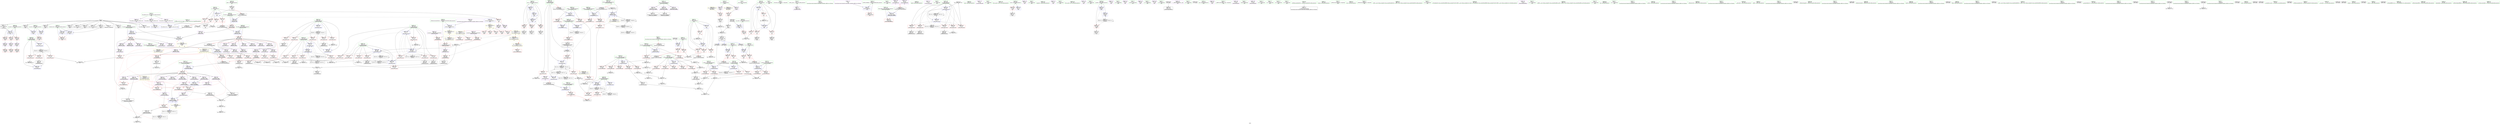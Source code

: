 digraph "SVFG" {
	label="SVFG";

	Node0x55a09d585580 [shape=record,color=grey,label="{NodeID: 0\nNullPtr}"];
	Node0x55a09d585580 -> Node0x55a09d5abed0[style=solid];
	Node0x55a09d585580 -> Node0x55a09d5abfd0[style=solid];
	Node0x55a09d585580 -> Node0x55a09d5ac0a0[style=solid];
	Node0x55a09d585580 -> Node0x55a09d5ac170[style=solid];
	Node0x55a09d585580 -> Node0x55a09d5ac240[style=solid];
	Node0x55a09d585580 -> Node0x55a09d5ac310[style=solid];
	Node0x55a09d585580 -> Node0x55a09d5ac3e0[style=solid];
	Node0x55a09d585580 -> Node0x55a09d5ac4b0[style=solid];
	Node0x55a09d585580 -> Node0x55a09d5ac580[style=solid];
	Node0x55a09d585580 -> Node0x55a09d5ac650[style=solid];
	Node0x55a09d585580 -> Node0x55a09d5ba910[style=solid];
	Node0x55a09d585580 -> Node0x55a09d5b0230[style=solid];
	Node0x55a09d585580 -> Node0x55a09d5cb8f0[style=solid];
	Node0x55a09d585580 -> Node0x55a09d5cc1f0[style=solid];
	Node0x55a09d585580 -> Node0x55a09d5cd0f0[style=solid];
	Node0x55a09d5b5e30 [shape=record,color=red,label="{NodeID: 277\n333\<--209\n\<--status\nmain\n}"];
	Node0x55a09d5b5e30 -> Node0x55a09d5ad040[style=solid];
	Node0x55a09d5a6140 [shape=record,color=green,label="{NodeID: 111\n677\<--678\n__a.addr\<--__a.addr_field_insensitive\n_ZSt3minIiERKT_S2_S2_\n}"];
	Node0x55a09d5a6140 -> Node0x55a09d5b97e0[style=solid];
	Node0x55a09d5a6140 -> Node0x55a09d5b98b0[style=solid];
	Node0x55a09d5a6140 -> Node0x55a09d5b1270[style=solid];
	Node0x55a09d5c88f0 [shape=record,color=grey,label="{NodeID: 554\n642 = Binary(641, 640, )\n}"];
	Node0x55a09d5c88f0 -> Node0x55a09d5b1000[style=solid];
	Node0x55a09d5afbb0 [shape=record,color=blue,label="{NodeID: 388\n219\<--322\nexn.slot\<--\nmain\n}"];
	Node0x55a09d5afbb0 -> Node0x55a09d5b6580[style=dashed];
	Node0x55a09d5ab120 [shape=record,color=purple,label="{NodeID: 222\n761\<--719\narraydecay11\<--args\n_ZN6solver6printfEPKcz\n}"];
	Node0x55a09d5ab120 -> Node0x55a09d5ae3c0[style=solid];
	Node0x55a09d5a7450 [shape=record,color=green,label="{NodeID: 56\n119\<--120\nC.addr\<--C.addr_field_insensitive\n_Z12print_statusiiddi\n}"];
	Node0x55a09d5a7450 -> Node0x55a09d5b4d20[style=solid];
	Node0x55a09d5a7450 -> Node0x55a09d5b4df0[style=solid];
	Node0x55a09d5a7450 -> Node0x55a09d5b4ec0[style=solid];
	Node0x55a09d5a7450 -> Node0x55a09d5b4f90[style=solid];
	Node0x55a09d5a7450 -> Node0x55a09d5b5060[style=solid];
	Node0x55a09d5a7450 -> Node0x55a09d5baae0[style=solid];
	Node0x55a09d5b8bb0 [shape=record,color=red,label="{NodeID: 333\n580\<--511\n\<--ty\n_ZN6solver5solveEv\n}"];
	Node0x55a09d5b8bb0 -> Node0x55a09d5cc970[style=solid];
	Node0x55a09d5ae3c0 [shape=record,color=black,label="{NodeID: 167\n762\<--761\narraydecay1112\<--arraydecay11\n_ZN6solver6printfEPKcz\n}"];
	Node0x55a09d57f1f0 [shape=record,color=green,label="{NodeID: 1\n7\<--1\n__dso_handle\<--dummyObj\nGlob }"];
	Node0x55a09d5b5f00 [shape=record,color=red,label="{NodeID: 278\n237\<--211\n\<--i\nmain\n}"];
	Node0x55a09d5b5f00 -> Node0x55a09d5cb5f0[style=solid];
	Node0x55a09d5a6210 [shape=record,color=green,label="{NodeID: 112\n679\<--680\n__b.addr\<--__b.addr_field_insensitive\n_ZSt3minIiERKT_S2_S2_\n}"];
	Node0x55a09d5a6210 -> Node0x55a09d5b9980[style=solid];
	Node0x55a09d5a6210 -> Node0x55a09d5b9a50[style=solid];
	Node0x55a09d5a6210 -> Node0x55a09d5b1340[style=solid];
	Node0x55a09d5c8a70 [shape=record,color=grey,label="{NodeID: 555\n746 = Binary(744, 745, )\n}"];
	Node0x55a09d5c8a70 -> Node0x55a09d5c8bf0[style=solid];
	Node0x55a09d5afc80 [shape=record,color=blue,label="{NodeID: 389\n221\<--324\nehselector.slot\<--\nmain\n}"];
	Node0x55a09d5afc80 -> Node0x55a09d5b6650[style=dashed];
	Node0x55a09d5ab1f0 [shape=record,color=purple,label="{NodeID: 223\n724\<--723\nout_p\<--this1\n_ZN6solver6printfEPKcz\n}"];
	Node0x55a09d5ab1f0 -> Node0x55a09d5ba000[style=solid];
	Node0x55a09d5a7520 [shape=record,color=green,label="{NodeID: 57\n121\<--122\nt0.addr\<--t0.addr_field_insensitive\n_Z12print_statusiiddi\n}"];
	Node0x55a09d5a7520 -> Node0x55a09d5b5130[style=solid];
	Node0x55a09d5a7520 -> Node0x55a09d5b5200[style=solid];
	Node0x55a09d5a7520 -> Node0x55a09d5babb0[style=solid];
	Node0x55a09d5b8c80 [shape=record,color=red,label="{NodeID: 334\n585\<--511\n\<--ty\n_ZN6solver5solveEv\n}"];
	Node0x55a09d5b8c80 -> Node0x55a09d5cc370[style=solid];
	Node0x55a09d5ae490 [shape=record,color=black,label="{NodeID: 168\n770\<--767\nsub.ptr.lhs.cast16\<--\n_ZN6solver6printfEPKcz\n}"];
	Node0x55a09d5ae490 -> Node0x55a09d5c9af0[style=solid];
	Node0x55a09d584e00 [shape=record,color=green,label="{NodeID: 2\n8\<--1\n.str\<--dummyObj\nGlob }"];
	Node0x55a09d5b5fd0 [shape=record,color=red,label="{NodeID: 279\n242\<--211\n\<--i\nmain\n}"];
	Node0x55a09d5b5fd0 -> Node0x55a09d5acc30[style=solid];
	Node0x55a09d5a62e0 [shape=record,color=green,label="{NodeID: 113\n700\<--701\nthis.addr\<--this.addr_field_insensitive\n_ZN6solver4putsEPKc\n}"];
	Node0x55a09d5a62e0 -> Node0x55a09d5b9cc0[style=solid];
	Node0x55a09d5a62e0 -> Node0x55a09d5b15b0[style=solid];
	Node0x55a09d5c8bf0 [shape=record,color=grey,label="{NodeID: 556\n747 = Binary(748, 746, )\n}"];
	Node0x55a09d5c8bf0 -> Node0x55a09d5c8d70[style=solid];
	Node0x55a09d5afd50 [shape=record,color=blue,label="{NodeID: 390\n225\<--142\nc\<--\nmain\n}"];
	Node0x55a09d5afd50 -> Node0x55a09d5b68c0[style=dashed];
	Node0x55a09d5afd50 -> Node0x55a09d5b6990[style=dashed];
	Node0x55a09d5afd50 -> Node0x55a09d5b6a60[style=dashed];
	Node0x55a09d5afd50 -> Node0x55a09d5b6b30[style=dashed];
	Node0x55a09d5afd50 -> Node0x55a09d5b0090[style=dashed];
	Node0x55a09d5ab2c0 [shape=record,color=purple,label="{NodeID: 224\n728\<--723\nout_buf\<--this1\n_ZN6solver6printfEPKcz\n}"];
	Node0x55a09d5a75f0 [shape=record,color=green,label="{NodeID: 58\n123\<--124\nt1.addr\<--t1.addr_field_insensitive\n_Z12print_statusiiddi\n}"];
	Node0x55a09d5a75f0 -> Node0x55a09d5b52d0[style=solid];
	Node0x55a09d5a75f0 -> Node0x55a09d5b53a0[style=solid];
	Node0x55a09d5a75f0 -> Node0x55a09d5bac80[style=solid];
	Node0x55a09d5b8d50 [shape=record,color=red,label="{NodeID: 335\n590\<--511\n\<--ty\n_ZN6solver5solveEv\n}"];
	Node0x55a09d5b8d50 -> Node0x55a09d5ad860[style=solid];
	Node0x55a09d5ae560 [shape=record,color=black,label="{NodeID: 169\n771\<--769\nsub.ptr.rhs.cast17\<--arraydecay15\n_ZN6solver6printfEPKcz\n}"];
	Node0x55a09d5ae560 -> Node0x55a09d5c9af0[style=solid];
	Node0x55a09d5a2b10 [shape=record,color=green,label="{NodeID: 3\n12\<--1\n_ZZ12print_statusiiddiE1L\<--dummyObj\nGlob }"];
	Node0x55a09d5b60a0 [shape=record,color=red,label="{NodeID: 280\n257\<--211\n\<--i\nmain\n}"];
	Node0x55a09d5b60a0 -> Node0x55a09d5acd00[style=solid];
	Node0x55a09d5a63b0 [shape=record,color=green,label="{NodeID: 114\n702\<--703\ns.addr\<--s.addr_field_insensitive\n_ZN6solver4putsEPKc\n}"];
	Node0x55a09d5a63b0 -> Node0x55a09d5b9d90[style=solid];
	Node0x55a09d5a63b0 -> Node0x55a09d5b1680[style=solid];
	Node0x55a09d5c8d70 [shape=record,color=grey,label="{NodeID: 557\n749 = Binary(750, 747, )\n}"];
	Node0x55a09d5afe20 [shape=record,color=blue,label="{NodeID: 391\n227\<--347\ns\<--\nmain\n}"];
	Node0x55a09d5afe20 -> Node0x55a09d5b6c00[style=dashed];
	Node0x55a09d5afe20 -> Node0x55a09d5b6cd0[style=dashed];
	Node0x55a09d5afe20 -> Node0x55a09d5b6da0[style=dashed];
	Node0x55a09d5afe20 -> Node0x55a09d5b6e70[style=dashed];
	Node0x55a09d5afe20 -> Node0x55a09d5b6f40[style=dashed];
	Node0x55a09d5afe20 -> Node0x55a09d5afe20[style=dashed];
	Node0x55a09d5ab390 [shape=record,color=purple,label="{NodeID: 225\n729\<--723\narraydecay\<--this1\n_ZN6solver6printfEPKcz\n}"];
	Node0x55a09d5ab390 -> Node0x55a09d5bf6e0[style=solid];
	Node0x55a09d5a76c0 [shape=record,color=green,label="{NodeID: 59\n125\<--126\nnth.addr\<--nth.addr_field_insensitive\n_Z12print_statusiiddi\n}"];
	Node0x55a09d5a76c0 -> Node0x55a09d5b5470[style=solid];
	Node0x55a09d5a76c0 -> Node0x55a09d5b5540[style=solid];
	Node0x55a09d5a76c0 -> Node0x55a09d5bad50[style=solid];
	Node0x55a09d5b8e20 [shape=record,color=red,label="{NodeID: 336\n522\<--521\n\<--H\n_ZN6solver5solveEv\n}"];
	Node0x55a09d5b8e20 -> Node0x55a09d5cb770[style=solid];
	Node0x55a09d5ae630 [shape=record,color=purple,label="{NodeID: 170\n68\<--4\n\<--_ZStL8__ioinit\n__cxx_global_var_init\n}"];
	Node0x55a09d5a2ba0 [shape=record,color=green,label="{NodeID: 4\n13\<--1\n\<--dummyObj\nCan only get source location for instruction, argument, global var or function.}"];
	Node0x55a09d5b6170 [shape=record,color=red,label="{NodeID: 281\n279\<--211\n\<--i\nmain\n}"];
	Node0x55a09d5b6170 -> Node0x55a09d5ca570[style=solid];
	Node0x55a09d5ab890 [shape=record,color=green,label="{NodeID: 115\n715\<--716\nthis.addr\<--this.addr_field_insensitive\n_ZN6solver6printfEPKcz\n}"];
	Node0x55a09d5ab890 -> Node0x55a09d5b9e60[style=solid];
	Node0x55a09d5ab890 -> Node0x55a09d5b1750[style=solid];
	Node0x55a09d5c8ef0 [shape=record,color=grey,label="{NodeID: 558\n403 = Binary(402, 148, )\n}"];
	Node0x55a09d5c8ef0 -> Node0x55a09d5b0090[style=solid];
	Node0x55a09d5afef0 [shape=record,color=blue,label="{NodeID: 392\n219\<--365\nexn.slot\<--\nmain\n}"];
	Node0x55a09d5afef0 -> Node0x55a09d5b6580[style=dashed];
	Node0x55a09d5ab460 [shape=record,color=purple,label="{NodeID: 226\n730\<--723\nout_p2\<--this1\n_ZN6solver6printfEPKcz\n}"];
	Node0x55a09d5ab460 -> Node0x55a09d5bf6e0[style=solid];
	Node0x55a09d5a7790 [shape=record,color=green,label="{NodeID: 60\n127\<--128\nt\<--t_field_insensitive\n_Z12print_statusiiddi\n}"];
	Node0x55a09d5a7790 -> Node0x55a09d5b5610[style=solid];
	Node0x55a09d5a7790 -> Node0x55a09d5b56e0[style=solid];
	Node0x55a09d5a7790 -> Node0x55a09d5bae20[style=solid];
	Node0x55a09d5b8ef0 [shape=record,color=red,label="{NodeID: 337\n529\<--528\n\<--W\n_ZN6solver5solveEv\n}"];
	Node0x55a09d5b8ef0 -> Node0x55a09d5cb470[style=solid];
	Node0x55a09d5ae700 [shape=record,color=purple,label="{NodeID: 171\n9\<--8\n\<--.str\nCan only get source location for instruction, argument, global var or function.}"];
	Node0x55a09d5ae700 -> Node0x55a09d5ba410[style=solid];
	Node0x55a09d5a2c30 [shape=record,color=green,label="{NodeID: 5\n14\<--1\nstderr\<--dummyObj\nGlob }"];
	Node0x55a09d5b6240 [shape=record,color=red,label="{NodeID: 282\n293\<--213\n\<--t0\nmain\n}"];
	Node0x55a09d5b6240 -> Node0x55a09d5c97f0[style=solid];
	Node0x55a09d5ab960 [shape=record,color=green,label="{NodeID: 116\n717\<--718\nformat.addr\<--format.addr_field_insensitive\n_ZN6solver6printfEPKcz\n}"];
	Node0x55a09d5ab960 -> Node0x55a09d5b9f30[style=solid];
	Node0x55a09d5ab960 -> Node0x55a09d5bf650[style=solid];
	Node0x55a09d5c9070 [shape=record,color=grey,label="{NodeID: 559\n147 = Binary(146, 148, )\n}"];
	Node0x55a09d5c9070 -> Node0x55a09d5c9370[style=solid];
	Node0x55a09d5affc0 [shape=record,color=blue,label="{NodeID: 393\n221\<--367\nehselector.slot\<--\nmain\n}"];
	Node0x55a09d5affc0 -> Node0x55a09d5b6650[style=dashed];
	Node0x55a09d5ab530 [shape=record,color=purple,label="{NodeID: 227\n738\<--723\nout_p5\<--this1\n_ZN6solver6printfEPKcz\n}"];
	Node0x55a09d5ab530 -> Node0x55a09d5ba0d0[style=solid];
	Node0x55a09d5a7860 [shape=record,color=green,label="{NodeID: 61\n159\<--160\nfprintf\<--fprintf_field_insensitive\n}"];
	Node0x55a09d5b8fc0 [shape=record,color=red,label="{NodeID: 338\n539\<--538\n\<--arrayidx6\n_ZN6solver5solveEv\n}"];
	Node0x55a09d5b8fc0 -> Node0x55a09d5ad5f0[style=solid];
	Node0x55a09d5ae800 [shape=record,color=purple,label="{NodeID: 172\n157\<--15\n\<--.str.1\n_Z12print_statusiiddi\n}"];
	Node0x55a09d5a2cc0 [shape=record,color=green,label="{NodeID: 6\n15\<--1\n.str.1\<--dummyObj\nGlob }"];
	Node0x55a09d5b6310 [shape=record,color=red,label="{NodeID: 283\n338\<--213\n\<--t0\nmain\n|{<s0>20}}"];
	Node0x55a09d5b6310:s0 -> Node0x55a09d6207a0[style=solid,color=red];
	Node0x55a09d5aba30 [shape=record,color=green,label="{NodeID: 117\n719\<--720\nargs\<--args_field_insensitive\n_ZN6solver6printfEPKcz\n}"];
	Node0x55a09d5aba30 -> Node0x55a09d5aaf80[style=solid];
	Node0x55a09d5aba30 -> Node0x55a09d5ab050[style=solid];
	Node0x55a09d5aba30 -> Node0x55a09d5ab120[style=solid];
	Node0x55a09d5c91f0 [shape=record,color=grey,label="{NodeID: 560\n629 = Binary(628, 148, )\n}"];
	Node0x55a09d5c91f0 -> Node0x55a09d5b0f30[style=solid];
	Node0x55a09d5b0090 [shape=record,color=blue,label="{NodeID: 394\n225\<--403\nc\<--inc45\nmain\n}"];
	Node0x55a09d5b0090 -> Node0x55a09d5b68c0[style=dashed];
	Node0x55a09d5b0090 -> Node0x55a09d5b6990[style=dashed];
	Node0x55a09d5b0090 -> Node0x55a09d5b6a60[style=dashed];
	Node0x55a09d5b0090 -> Node0x55a09d5b6b30[style=dashed];
	Node0x55a09d5b0090 -> Node0x55a09d5b0090[style=dashed];
	Node0x55a09d5ab600 [shape=record,color=purple,label="{NodeID: 228\n740\<--723\nout_p6\<--this1\n_ZN6solver6printfEPKcz\n}"];
	Node0x55a09d5ab600 -> Node0x55a09d5ba1a0[style=solid];
	Node0x55a09d5a7960 [shape=record,color=green,label="{NodeID: 62\n196\<--197\nmain\<--main_field_insensitive\n}"];
	Node0x55a09d5f4c50 [shape=record,color=black,label="{NodeID: 671\nMR_18V_2 = PHI(MR_18V_1, MR_18V_3, )\npts\{128 \}\n}"];
	Node0x55a09d5b9090 [shape=record,color=red,label="{NodeID: 339\n561\<--560\n\<--arrayidx13\n_ZN6solver5solveEv\n}"];
	Node0x55a09d5b9090 -> Node0x55a09d5ca6f0[style=solid];
	Node0x55a09d5ae8d0 [shape=record,color=purple,label="{NodeID: 173\n187\<--17\n\<--.str.2\n_Z12print_statusiiddi\n}"];
	Node0x55a09d5a3500 [shape=record,color=green,label="{NodeID: 7\n17\<--1\n.str.2\<--dummyObj\nGlob }"];
	Node0x55a09d5b63e0 [shape=record,color=red,label="{NodeID: 284\n292\<--215\n\<--t1\nmain\n}"];
	Node0x55a09d5b63e0 -> Node0x55a09d5c97f0[style=solid];
	Node0x55a09d5abb00 [shape=record,color=green,label="{NodeID: 118\n736\<--737\nllvm.va_start\<--llvm.va_start_field_insensitive\n}"];
	Node0x55a09d5c9370 [shape=record,color=grey,label="{NodeID: 561\n149 = Binary(147, 150, )\n}"];
	Node0x55a09d5c9370 -> Node0x55a09d5c94f0[style=solid];
	Node0x55a09d5b0160 [shape=record,color=blue,label="{NodeID: 395\n447\<--446\nthis.addr\<--this\n_ZN6solverC2Ev\n}"];
	Node0x55a09d5b0160 -> Node0x55a09d5b7280[style=dashed];
	Node0x55a09d5ab6d0 [shape=record,color=purple,label="{NodeID: 229\n742\<--723\nout_buf7\<--this1\n_ZN6solver6printfEPKcz\n}"];
	Node0x55a09d5a7a60 [shape=record,color=green,label="{NodeID: 63\n201\<--202\nretval\<--retval_field_insensitive\nmain\n}"];
	Node0x55a09d5a7a60 -> Node0x55a09d5b57b0[style=solid];
	Node0x55a09d5a7a60 -> Node0x55a09d5baef0[style=solid];
	Node0x55a09d5f5150 [shape=record,color=black,label="{NodeID: 672\nMR_84V_3 = PHI(MR_84V_4, MR_84V_2, )\npts\{676 \}\n}"];
	Node0x55a09d5f5150 -> Node0x55a09d5b9710[style=dashed];
	Node0x55a09d5b9160 [shape=record,color=red,label="{NodeID: 340\n568\<--567\n\<--arrayidx15\n_ZN6solver5solveEv\n}"];
	Node0x55a09d5b9160 -> Node0x55a09d5c9f70[style=solid];
	Node0x55a09d5ae9a0 [shape=record,color=purple,label="{NodeID: 174\n246\<--19\n\<--.str.3\nmain\n}"];
	Node0x55a09d5a3590 [shape=record,color=green,label="{NodeID: 8\n19\<--1\n.str.3\<--dummyObj\nGlob }"];
	Node0x55a09d5b64b0 [shape=record,color=red,label="{NodeID: 285\n339\<--215\n\<--t1\nmain\n|{<s0>20}}"];
	Node0x55a09d5b64b0:s0 -> Node0x55a09d6208e0[style=solid,color=red];
	Node0x55a09d5abbd0 [shape=record,color=green,label="{NodeID: 119\n754\<--755\nvsnprintf\<--vsnprintf_field_insensitive\n}"];
	Node0x55a09d5c94f0 [shape=record,color=grey,label="{NodeID: 562\n151 = Binary(145, 149, )\n}"];
	Node0x55a09d5c94f0 -> Node0x55a09d5cba70[style=solid];
	Node0x55a09d5b0230 [shape=record,color=blue, style = dotted,label="{NodeID: 396\n451\<--3\nout_p\<--dummyVal\n_ZN6solverC2Ev\n|{<s0>22}}"];
	Node0x55a09d5b0230:s0 -> Node0x55a09d5bc9d0[style=dashed,color=blue];
	Node0x55a09d5ab7a0 [shape=record,color=purple,label="{NodeID: 230\n743\<--723\narraydecay8\<--this1\n_ZN6solver6printfEPKcz\n}"];
	Node0x55a09d5ab7a0 -> Node0x55a09d5ae220[style=solid];
	Node0x55a09d5a7b30 [shape=record,color=green,label="{NodeID: 64\n203\<--204\nargc.addr\<--argc.addr_field_insensitive\nmain\n}"];
	Node0x55a09d5a7b30 -> Node0x55a09d5b5880[style=solid];
	Node0x55a09d5a7b30 -> Node0x55a09d5bafc0[style=solid];
	Node0x55a09d5b9230 [shape=record,color=red,label="{NodeID: 341\n576\<--575\n\<--W18\n_ZN6solver5solveEv\n}"];
	Node0x55a09d5b9230 -> Node0x55a09d5ccaf0[style=solid];
	Node0x55a09d5aea70 [shape=record,color=purple,label="{NodeID: 175\n261\<--21\n\<--.str.4\nmain\n}"];
	Node0x55a09d5a3650 [shape=record,color=green,label="{NodeID: 9\n21\<--1\n.str.4\<--dummyObj\nGlob }"];
	Node0x55a09d5b6580 [shape=record,color=red,label="{NodeID: 286\n419\<--219\nexn\<--exn.slot\nmain\n}"];
	Node0x55a09d5abcd0 [shape=record,color=green,label="{NodeID: 120\n764\<--765\nllvm.va_end\<--llvm.va_end_field_insensitive\n}"];
	Node0x55a09d5f9a70 [shape=record,color=yellow,style=double,label="{NodeID: 729\n2V_1 = ENCHI(MR_2V_0)\npts\{920000 \}\nFun[_Z3secv]}"];
	Node0x55a09d5f9a70 -> Node0x55a09d5b4770[style=dashed];
	Node0x55a09d5c9670 [shape=record,color=grey,label="{NodeID: 563\n384 = Binary(383, 148, )\n}"];
	Node0x55a09d5b0300 [shape=record,color=blue,label="{NodeID: 397\n463\<--462\nthis.addr\<--this\n_ZN6solver5inputEv\n}"];
	Node0x55a09d5b0300 -> Node0x55a09d5b7350[style=dashed];
	Node0x55a09d5b38d0 [shape=record,color=purple,label="{NodeID: 231\n756\<--723\nout_p10\<--this1\n_ZN6solver6printfEPKcz\n}"];
	Node0x55a09d5b38d0 -> Node0x55a09d5ba270[style=solid];
	Node0x55a09d5b38d0 -> Node0x55a09d5bf7b0[style=solid];
	Node0x55a09d5a7c00 [shape=record,color=green,label="{NodeID: 65\n205\<--206\nargv.addr\<--argv.addr_field_insensitive\nmain\n}"];
	Node0x55a09d5a7c00 -> Node0x55a09d5b5950[style=solid];
	Node0x55a09d5a7c00 -> Node0x55a09d5b5a20[style=solid];
	Node0x55a09d5a7c00 -> Node0x55a09d5b5af0[style=solid];
	Node0x55a09d5a7c00 -> Node0x55a09d5bb090[style=solid];
	Node0x55a09d5b9300 [shape=record,color=red,label="{NodeID: 342\n584\<--583\n\<--H23\n_ZN6solver5solveEv\n}"];
	Node0x55a09d5b9300 -> Node0x55a09d5cc370[style=solid];
	Node0x55a09d5aeb40 [shape=record,color=purple,label="{NodeID: 176\n271\<--23\n\<--.str.5\nmain\n}"];
	Node0x55a09d5a3710 [shape=record,color=green,label="{NodeID: 10\n23\<--1\n.str.5\<--dummyObj\nGlob }"];
	Node0x55a09d5bc9d0 [shape=record,color=yellow,style=double,label="{NodeID: 785\n51V_5 = CSCHI(MR_51V_4)\npts\{343 \}\nCS[]|{<s0>25|<s1>26}}"];
	Node0x55a09d5bc9d0:s0 -> Node0x55a09d5f75a0[style=dashed,color=red];
	Node0x55a09d5bc9d0:s1 -> Node0x55a09d5f82a0[style=dashed,color=red];
	Node0x55a09d5b6650 [shape=record,color=red,label="{NodeID: 287\n420\<--221\nsel\<--ehselector.slot\nmain\n}"];
	Node0x55a09d5abdd0 [shape=record,color=green,label="{NodeID: 121\n59\<--790\n_GLOBAL__sub_I_iwi_0_0.cpp\<--_GLOBAL__sub_I_iwi_0_0.cpp_field_insensitive\n}"];
	Node0x55a09d5abdd0 -> Node0x55a09d5ba810[style=solid];
	Node0x55a09d5f9b80 [shape=record,color=yellow,style=double,label="{NodeID: 730\n4V_1 = ENCHI(MR_4V_0)\npts\{920001 \}\nFun[_Z3secv]}"];
	Node0x55a09d5f9b80 -> Node0x55a09d5b4840[style=dashed];
	Node0x55a09d5c97f0 [shape=record,color=grey,label="{NodeID: 564\n294 = Binary(292, 293, )\n}"];
	Node0x55a09d5b03d0 [shape=record,color=blue,label="{NodeID: 398\n465\<--142\ny\<--\n_ZN6solver5inputEv\n}"];
	Node0x55a09d5b03d0 -> Node0x55a09d5ee850[style=dashed];
	Node0x55a09d5b39a0 [shape=record,color=purple,label="{NodeID: 232\n766\<--723\nout_p13\<--this1\n_ZN6solver6printfEPKcz\n}"];
	Node0x55a09d5b39a0 -> Node0x55a09d5ba340[style=solid];
	Node0x55a09d5a7cd0 [shape=record,color=green,label="{NodeID: 66\n207\<--208\nparallel\<--parallel_field_insensitive\nmain\n}"];
	Node0x55a09d5a7cd0 -> Node0x55a09d5b5bc0[style=solid];
	Node0x55a09d5a7cd0 -> Node0x55a09d5bb160[style=solid];
	Node0x55a09d5a7cd0 -> Node0x55a09d5bb4a0[style=solid];
	Node0x55a09d5b93d0 [shape=record,color=red,label="{NodeID: 343\n596\<--595\n\<--arrayidx31\n_ZN6solver5solveEv\n}"];
	Node0x55a09d5b93d0 -> Node0x55a09d5ada00[style=solid];
	Node0x55a09d5aec10 [shape=record,color=purple,label="{NodeID: 177\n295\<--25\n\<--.str.6\nmain\n}"];
	Node0x55a09d5a37d0 [shape=record,color=green,label="{NodeID: 11\n25\<--1\n.str.6\<--dummyObj\nGlob }"];
	Node0x55a09d5b6720 [shape=record,color=red,label="{NodeID: 288\n330\<--223\n\<--C\nmain\n}"];
	Node0x55a09d5b6720 -> Node0x55a09d5cbd70[style=solid];
	Node0x55a09d5abed0 [shape=record,color=black,label="{NodeID: 122\n2\<--3\ndummyVal\<--dummyVal\n}"];
	Node0x55a09d5c9970 [shape=record,color=grey,label="{NodeID: 565\n491 = Binary(490, 148, )\n}"];
	Node0x55a09d5c9970 -> Node0x55a09d5b04a0[style=solid];
	Node0x55a09d5b04a0 [shape=record,color=blue,label="{NodeID: 399\n465\<--491\ny\<--inc\n_ZN6solver5inputEv\n}"];
	Node0x55a09d5b04a0 -> Node0x55a09d5ee850[style=dashed];
	Node0x55a09d5b3a70 [shape=record,color=purple,label="{NodeID: 233\n768\<--723\nout_buf14\<--this1\n_ZN6solver6printfEPKcz\n}"];
	Node0x55a09d5a7da0 [shape=record,color=green,label="{NodeID: 67\n209\<--210\nstatus\<--status_field_insensitive\nmain\n}"];
	Node0x55a09d5a7da0 -> Node0x55a09d5b5c90[style=solid];
	Node0x55a09d5a7da0 -> Node0x55a09d5b5d60[style=solid];
	Node0x55a09d5a7da0 -> Node0x55a09d5b5e30[style=solid];
	Node0x55a09d5a7da0 -> Node0x55a09d5bb230[style=solid];
	Node0x55a09d5a7da0 -> Node0x55a09d5bb3d0[style=solid];
	Node0x55a09d5a7da0 -> Node0x55a09d5bb570[style=solid];
	Node0x55a09d5b94a0 [shape=record,color=red,label="{NodeID: 344\n606\<--605\n\<--arrayidx37\n_ZN6solver5solveEv\n}"];
	Node0x55a09d5b94a0 -> Node0x55a09d5adba0[style=solid];
	Node0x55a09d5aece0 [shape=record,color=purple,label="{NodeID: 178\n318\<--28\n\<--.str.7\nmain\n}"];
	Node0x55a09d5a3890 [shape=record,color=green,label="{NodeID: 12\n27\<--1\n_ZSt3cin\<--dummyObj\nGlob }"];
	Node0x55a09d5b67f0 [shape=record,color=red,label="{NodeID: 289\n337\<--223\n\<--C\nmain\n|{<s0>20}}"];
	Node0x55a09d5b67f0:s0 -> Node0x55a09d620660[style=solid,color=red];
	Node0x55a09d5abfd0 [shape=record,color=black,label="{NodeID: 123\n200\<--3\nargv\<--dummyVal\nmain\n1st arg main }"];
	Node0x55a09d5abfd0 -> Node0x55a09d5bb090[style=solid];
	Node0x55a09d5c9af0 [shape=record,color=grey,label="{NodeID: 566\n772 = Binary(770, 771, )\n}"];
	Node0x55a09d5c9af0 -> Node0x55a09d5ccdf0[style=solid];
	Node0x55a09d5b0570 [shape=record,color=blue,label="{NodeID: 400\n497\<--496\nthis.addr\<--this\n_ZN6solver5solveEv\n}"];
	Node0x55a09d5b0570 -> Node0x55a09d5b7760[style=dashed];
	Node0x55a09d5b3b40 [shape=record,color=purple,label="{NodeID: 234\n769\<--723\narraydecay15\<--this1\n_ZN6solver6printfEPKcz\n}"];
	Node0x55a09d5b3b40 -> Node0x55a09d5ae560[style=solid];
	Node0x55a09d5a7e70 [shape=record,color=green,label="{NodeID: 68\n211\<--212\ni\<--i_field_insensitive\nmain\n}"];
	Node0x55a09d5a7e70 -> Node0x55a09d5b5f00[style=solid];
	Node0x55a09d5a7e70 -> Node0x55a09d5b5fd0[style=solid];
	Node0x55a09d5a7e70 -> Node0x55a09d5b60a0[style=solid];
	Node0x55a09d5a7e70 -> Node0x55a09d5b6170[style=solid];
	Node0x55a09d5a7e70 -> Node0x55a09d5bb300[style=solid];
	Node0x55a09d5a7e70 -> Node0x55a09d5af870[style=solid];
	Node0x55a09d5f6ba0 [shape=record,color=yellow,style=double,label="{NodeID: 677\n6V_1 = ENCHI(MR_6V_0)\npts\{1 \}\nFun[_Z12print_statusiiddi]}"];
	Node0x55a09d5f6ba0 -> Node0x55a09d5b4020[style=dashed];
	Node0x55a09d5f6ba0 -> Node0x55a09d5b40f0[style=dashed];
	Node0x55a09d5b9570 [shape=record,color=red,label="{NodeID: 345\n615\<--614\n\<--arrayidx43\n_ZN6solver5solveEv\n}"];
	Node0x55a09d5b9570 -> Node0x55a09d5ade10[style=solid];
	Node0x55a09d5aedb0 [shape=record,color=purple,label="{NodeID: 179\n356\<--30\n\<--.str.8\nmain\n}"];
	Node0x55a09d5a3990 [shape=record,color=green,label="{NodeID: 13\n28\<--1\n.str.7\<--dummyObj\nGlob }"];
	Node0x55a09d5bcdf0 [shape=record,color=yellow,style=double,label="{NodeID: 788\n51V_2 = CSCHI(MR_51V_1)\npts\{343 \}\nCS[]|{<s0>36}}"];
	Node0x55a09d5bcdf0:s0 -> Node0x55a09d5eb840[style=dashed,color=blue];
	Node0x55a09d5b68c0 [shape=record,color=red,label="{NodeID: 290\n329\<--225\n\<--c\nmain\n}"];
	Node0x55a09d5b68c0 -> Node0x55a09d5cbd70[style=solid];
	Node0x55a09d5ac0a0 [shape=record,color=black,label="{NodeID: 124\n321\<--3\n\<--dummyVal\nmain\n}"];
	Node0x55a09d5c9c70 [shape=record,color=grey,label="{NodeID: 567\n172 = Binary(170, 171, )\n}"];
	Node0x55a09d5c9c70 -> Node0x55a09d5cab70[style=solid];
	Node0x55a09d5b0640 [shape=record,color=blue,label="{NodeID: 401\n499\<--142\nans\<--\n_ZN6solver5solveEv\n}"];
	Node0x55a09d5b0640 -> Node0x55a09d5b7900[style=dashed];
	Node0x55a09d5b0640 -> Node0x55a09d5e9540[style=dashed];
	Node0x55a09d5b0640 -> Node0x55a09d5df640[style=dashed];
	Node0x55a09d5b3c10 [shape=record,color=purple,label="{NodeID: 235\n244\<--241\narrayidx\<--\nmain\n}"];
	Node0x55a09d5b3c10 -> Node0x55a09d5b7010[style=solid];
	Node0x55a09d5a7f40 [shape=record,color=green,label="{NodeID: 69\n213\<--214\nt0\<--t0_field_insensitive\nmain\n}"];
	Node0x55a09d5a7f40 -> Node0x55a09d5b6240[style=solid];
	Node0x55a09d5a7f40 -> Node0x55a09d5b6310[style=solid];
	Node0x55a09d5a7f40 -> Node0x55a09d5af940[style=solid];
	Node0x55a09d5b9640 [shape=record,color=red,label="{NodeID: 346\n624\<--621\n\<--call\n_ZN6solver5solveEv\n}"];
	Node0x55a09d5b9640 -> Node0x55a09d5b0e60[style=solid];
	Node0x55a09d5aee80 [shape=record,color=purple,label="{NodeID: 180\n357\<--32\n\<--.str.9\nmain\n}"];
	Node0x55a09d5a3a90 [shape=record,color=green,label="{NodeID: 14\n30\<--1\n.str.8\<--dummyObj\nGlob }"];
	Node0x55a09d61ddd0 [shape=record,color=black,label="{NodeID: 789\n753 = PHI()\n}"];
	Node0x55a09d61ddd0 -> Node0x55a09d5ae2f0[style=solid];
	Node0x55a09d5b6990 [shape=record,color=red,label="{NodeID: 291\n336\<--225\n\<--c\nmain\n|{<s0>20}}"];
	Node0x55a09d5b6990:s0 -> Node0x55a09d620560[style=solid,color=red];
	Node0x55a09d5ac170 [shape=record,color=black,label="{NodeID: 125\n322\<--3\n\<--dummyVal\nmain\n}"];
	Node0x55a09d5ac170 -> Node0x55a09d5afbb0[style=solid];
	Node0x55a09d5c9df0 [shape=record,color=grey,label="{NodeID: 568\n169 = Binary(167, 168, )\n}"];
	Node0x55a09d5b0710 [shape=record,color=blue,label="{NodeID: 402\n501\<--142\ny\<--\n_ZN6solver5solveEv\n}"];
	Node0x55a09d5b0710 -> Node0x55a09d5e7240[style=dashed];
	Node0x55a09d5b3ce0 [shape=record,color=purple,label="{NodeID: 236\n259\<--256\narrayidx3\<--\nmain\n}"];
	Node0x55a09d5b3ce0 -> Node0x55a09d5b70e0[style=solid];
	Node0x55a09d5a8010 [shape=record,color=green,label="{NodeID: 70\n215\<--216\nt1\<--t1_field_insensitive\nmain\n}"];
	Node0x55a09d5a8010 -> Node0x55a09d5b63e0[style=solid];
	Node0x55a09d5a8010 -> Node0x55a09d5b64b0[style=solid];
	Node0x55a09d5a8010 -> Node0x55a09d5afa10[style=solid];
	Node0x55a09d5b9710 [shape=record,color=red,label="{NodeID: 347\n695\<--675\n\<--retval\n_ZSt3minIiERKT_S2_S2_\n}"];
	Node0x55a09d5b9710 -> Node0x55a09d5adfb0[style=solid];
	Node0x55a09d5aef50 [shape=record,color=purple,label="{NodeID: 181\n358\<--34\n\<--__PRETTY_FUNCTION__.main\nmain\n}"];
	Node0x55a09d5a3b90 [shape=record,color=green,label="{NodeID: 15\n32\<--1\n.str.9\<--dummyObj\nGlob }"];
	Node0x55a09d6202d0 [shape=record,color=black,label="{NodeID: 790\n777 = PHI()\n}"];
	Node0x55a09d5b6a60 [shape=record,color=red,label="{NodeID: 292\n383\<--225\n\<--c\nmain\n}"];
	Node0x55a09d5b6a60 -> Node0x55a09d5c9670[style=solid];
	Node0x55a09d5ac240 [shape=record,color=black,label="{NodeID: 126\n324\<--3\n\<--dummyVal\nmain\n}"];
	Node0x55a09d5ac240 -> Node0x55a09d5afc80[style=solid];
	Node0x55a09d5c9f70 [shape=record,color=grey,label="{NodeID: 569\n570 = Binary(569, 568, )\n}"];
	Node0x55a09d5c9f70 -> Node0x55a09d5b0cc0[style=solid];
	Node0x55a09d5b07e0 [shape=record,color=blue,label="{NodeID: 403\n503\<--142\nx\<--\n_ZN6solver5solveEv\n}"];
	Node0x55a09d5b07e0 -> Node0x55a09d5b7de0[style=dashed];
	Node0x55a09d5b07e0 -> Node0x55a09d5b7eb0[style=dashed];
	Node0x55a09d5b07e0 -> Node0x55a09d5b7f80[style=dashed];
	Node0x55a09d5b07e0 -> Node0x55a09d5b8050[style=dashed];
	Node0x55a09d5b07e0 -> Node0x55a09d5b8120[style=dashed];
	Node0x55a09d5b07e0 -> Node0x55a09d5b07e0[style=dashed];
	Node0x55a09d5b07e0 -> Node0x55a09d5b10d0[style=dashed];
	Node0x55a09d5b07e0 -> Node0x55a09d5dfb40[style=dashed];
	Node0x55a09d5b3db0 [shape=record,color=purple,label="{NodeID: 237\n605\<--602\narrayidx37\<--\n_ZN6solver5solveEv\n}"];
	Node0x55a09d5b3db0 -> Node0x55a09d5b94a0[style=solid];
	Node0x55a09d5a80e0 [shape=record,color=green,label="{NodeID: 71\n217\<--218\ntmp\<--tmp_field_insensitive\nmain\n}"];
	Node0x55a09d5b97e0 [shape=record,color=red,label="{NodeID: 348\n685\<--677\n\<--__a.addr\n_ZSt3minIiERKT_S2_S2_\n}"];
	Node0x55a09d5b97e0 -> Node0x55a09d5b9bf0[style=solid];
	Node0x55a09d5af020 [shape=record,color=purple,label="{NodeID: 182\n408\<--37\n\<--.str.10\nmain\n}"];
	Node0x55a09d5a3c90 [shape=record,color=green,label="{NodeID: 16\n34\<--1\n__PRETTY_FUNCTION__.main\<--dummyObj\nGlob }"];
	Node0x55a09d6203a0 [shape=record,color=black,label="{NodeID: 791\n446 = PHI(347, )\n0th arg _ZN6solverC2Ev }"];
	Node0x55a09d6203a0 -> Node0x55a09d5b0160[style=solid];
	Node0x55a09d5b6b30 [shape=record,color=red,label="{NodeID: 293\n402\<--225\n\<--c\nmain\n}"];
	Node0x55a09d5b6b30 -> Node0x55a09d5c8ef0[style=solid];
	Node0x55a09d5ac310 [shape=record,color=black,label="{NodeID: 127\n364\<--3\n\<--dummyVal\nmain\n}"];
	Node0x55a09d5ca0f0 [shape=record,color=grey,label="{NodeID: 570\n178 = Binary(177, 148, )\n}"];
	Node0x55a09d5ca0f0 -> Node0x55a09d5ca870[style=solid];
	Node0x55a09d5b08b0 [shape=record,color=blue,label="{NodeID: 404\n505\<--546\nc\<--\n_ZN6solver5solveEv\n}"];
	Node0x55a09d5b08b0 -> Node0x55a09d5f1f50[style=dashed];
	Node0x55a09d5b3e80 [shape=record,color=purple,label="{NodeID: 238\n759\<--757\nadd.ptr\<--\n_ZN6solver6printfEPKcz\n}"];
	Node0x55a09d5b3e80 -> Node0x55a09d5bf7b0[style=solid];
	Node0x55a09d5a81b0 [shape=record,color=green,label="{NodeID: 72\n219\<--220\nexn.slot\<--exn.slot_field_insensitive\nmain\n}"];
	Node0x55a09d5a81b0 -> Node0x55a09d5b6580[style=solid];
	Node0x55a09d5a81b0 -> Node0x55a09d5afbb0[style=solid];
	Node0x55a09d5a81b0 -> Node0x55a09d5afef0[style=solid];
	Node0x55a09d5b98b0 [shape=record,color=red,label="{NodeID: 349\n692\<--677\n\<--__a.addr\n_ZSt3minIiERKT_S2_S2_\n}"];
	Node0x55a09d5b98b0 -> Node0x55a09d5b14e0[style=solid];
	Node0x55a09d5af0f0 [shape=record,color=purple,label="{NodeID: 183\n471\<--39\n\<--.str.11\n_ZN6solver5inputEv\n}"];
	Node0x55a09d5a3d90 [shape=record,color=green,label="{NodeID: 17\n36\<--1\nstdout\<--dummyObj\nGlob }"];
	Node0x55a09d620560 [shape=record,color=black,label="{NodeID: 792\n112 = PHI(336, )\n0th arg _Z12print_statusiiddi }"];
	Node0x55a09d620560 -> Node0x55a09d5baa10[style=solid];
	Node0x55a09d5e6340 [shape=record,color=black,label="{NodeID: 626\nMR_51V_4 = PHI(MR_51V_6, MR_51V_1, )\npts\{343 \}\n|{<s0>22}}"];
	Node0x55a09d5e6340:s0 -> Node0x55a09d5b0230[style=dashed,color=red];
	Node0x55a09d5b6c00 [shape=record,color=red,label="{NodeID: 294\n352\<--227\n\<--s\nmain\n}"];
	Node0x55a09d5b6c00 -> Node0x55a09d5cb8f0[style=solid];
	Node0x55a09d5ac3e0 [shape=record,color=black,label="{NodeID: 128\n365\<--3\n\<--dummyVal\nmain\n}"];
	Node0x55a09d5ac3e0 -> Node0x55a09d5afef0[style=solid];
	Node0x55a09d5ca270 [shape=record,color=grey,label="{NodeID: 571\n175 = Binary(173, 174, )\n}"];
	Node0x55a09d5ca270 -> Node0x55a09d5ca3f0[style=solid];
	Node0x55a09d5b0980 [shape=record,color=blue,label="{NodeID: 405\n507\<--142\nd\<--\n_ZN6solver5solveEv\n}"];
	Node0x55a09d5b0980 -> Node0x55a09d5b8390[style=dashed];
	Node0x55a09d5b0980 -> Node0x55a09d5b8460[style=dashed];
	Node0x55a09d5b0980 -> Node0x55a09d5b8530[style=dashed];
	Node0x55a09d5b0980 -> Node0x55a09d5b8600[style=dashed];
	Node0x55a09d5b0980 -> Node0x55a09d5b86d0[style=dashed];
	Node0x55a09d5b0980 -> Node0x55a09d5b0f30[style=dashed];
	Node0x55a09d5b0980 -> Node0x55a09d5ea440[style=dashed];
	Node0x55a09d5b0980 -> Node0x55a09d5dfd20[style=dashed];
	Node0x55a09d5b3f50 [shape=record,color=red,label="{NodeID: 239\n382\<--10\n\<--OUTPUT_FORMAT\nmain\n}"];
	Node0x55a09d5a8280 [shape=record,color=green,label="{NodeID: 73\n221\<--222\nehselector.slot\<--ehselector.slot_field_insensitive\nmain\n}"];
	Node0x55a09d5a8280 -> Node0x55a09d5b6650[style=solid];
	Node0x55a09d5a8280 -> Node0x55a09d5afc80[style=solid];
	Node0x55a09d5a8280 -> Node0x55a09d5affc0[style=solid];
	Node0x55a09d5b9980 [shape=record,color=red,label="{NodeID: 350\n683\<--679\n\<--__b.addr\n_ZSt3minIiERKT_S2_S2_\n}"];
	Node0x55a09d5b9980 -> Node0x55a09d5b9b20[style=solid];
	Node0x55a09d5af1c0 [shape=record,color=purple,label="{NodeID: 184\n487\<--41\n\<--.str.12\n_ZN6solver5inputEv\n}"];
	Node0x55a09d5a3e90 [shape=record,color=green,label="{NodeID: 18\n37\<--1\n.str.10\<--dummyObj\nGlob }"];
	Node0x55a09d620660 [shape=record,color=black,label="{NodeID: 793\n113 = PHI(337, )\n1st arg _Z12print_statusiiddi }"];
	Node0x55a09d620660 -> Node0x55a09d5baae0[style=solid];
	Node0x55a09d5b6cd0 [shape=record,color=red,label="{NodeID: 295\n374\<--227\n\<--s\nmain\n|{<s0>25}}"];
	Node0x55a09d5b6cd0:s0 -> Node0x55a09d620de0[style=solid,color=red];
	Node0x55a09d5ac4b0 [shape=record,color=black,label="{NodeID: 129\n367\<--3\n\<--dummyVal\nmain\n}"];
	Node0x55a09d5ac4b0 -> Node0x55a09d5affc0[style=solid];
	Node0x55a09d5ca3f0 [shape=record,color=grey,label="{NodeID: 572\n182 = Binary(175, 181, )\n}"];
	Node0x55a09d5ca3f0 -> Node0x55a09d5cacf0[style=solid];
	Node0x55a09d5b0a50 [shape=record,color=blue,label="{NodeID: 406\n509\<--553\ntx\<--\n_ZN6solver5solveEv\n}"];
	Node0x55a09d5b0a50 -> Node0x55a09d5b87a0[style=dashed];
	Node0x55a09d5b0a50 -> Node0x55a09d5b0bf0[style=dashed];
	Node0x55a09d5b4020 [shape=record,color=red,label="{NodeID: 240\n154\<--14\n\<--stderr\n_Z12print_statusiiddi\n}"];
	Node0x55a09d5a8350 [shape=record,color=green,label="{NodeID: 74\n223\<--224\nC\<--C_field_insensitive\nmain\n}"];
	Node0x55a09d5a8350 -> Node0x55a09d5b6720[style=solid];
	Node0x55a09d5a8350 -> Node0x55a09d5b67f0[style=solid];
	Node0x55a09d5a8350 -> Node0x55a09d5afae0[style=solid];
	Node0x55a09d5b9a50 [shape=record,color=red,label="{NodeID: 351\n689\<--679\n\<--__b.addr\n_ZSt3minIiERKT_S2_S2_\n}"];
	Node0x55a09d5b9a50 -> Node0x55a09d5b1410[style=solid];
	Node0x55a09d5af290 [shape=record,color=purple,label="{NodeID: 185\n44\<--45\n\<--.str.13\nCan only get source location for instruction, argument, global var or function.}"];
	Node0x55a09d5af290 -> Node0x55a09d5ba610[style=solid];
	Node0x55a09d5a3f90 [shape=record,color=green,label="{NodeID: 19\n39\<--1\n.str.11\<--dummyObj\nGlob }"];
	Node0x55a09d6207a0 [shape=record,color=black,label="{NodeID: 794\n114 = PHI(338, )\n2nd arg _Z12print_statusiiddi }"];
	Node0x55a09d6207a0 -> Node0x55a09d5babb0[style=solid];
	Node0x55a09d5b6da0 [shape=record,color=red,label="{NodeID: 296\n378\<--227\n\<--s\nmain\n|{<s0>26}}"];
	Node0x55a09d5b6da0:s0 -> Node0x55a09d621620[style=solid,color=red];
	Node0x55a09d5ac580 [shape=record,color=black,label="{NodeID: 130\n421\<--3\nlpad.val\<--dummyVal\nmain\n}"];
	Node0x55a09d5ca570 [shape=record,color=grey,label="{NodeID: 573\n280 = Binary(279, 148, )\n}"];
	Node0x55a09d5ca570 -> Node0x55a09d5af870[style=solid];
	Node0x55a09d5b0b20 [shape=record,color=blue,label="{NodeID: 407\n511\<--555\nty\<--\n_ZN6solver5solveEv\n}"];
	Node0x55a09d5b0b20 -> Node0x55a09d5b8ae0[style=dashed];
	Node0x55a09d5b0b20 -> Node0x55a09d5b0cc0[style=dashed];
	Node0x55a09d5b40f0 [shape=record,color=red,label="{NodeID: 241\n164\<--14\n\<--stderr\n_Z12print_statusiiddi\n}"];
	Node0x55a09d5a8420 [shape=record,color=green,label="{NodeID: 75\n225\<--226\nc\<--c_field_insensitive\nmain\n}"];
	Node0x55a09d5a8420 -> Node0x55a09d5b68c0[style=solid];
	Node0x55a09d5a8420 -> Node0x55a09d5b6990[style=solid];
	Node0x55a09d5a8420 -> Node0x55a09d5b6a60[style=solid];
	Node0x55a09d5a8420 -> Node0x55a09d5b6b30[style=solid];
	Node0x55a09d5a8420 -> Node0x55a09d5afd50[style=solid];
	Node0x55a09d5a8420 -> Node0x55a09d5b0090[style=solid];
	Node0x55a09d5f71f0 [shape=record,color=yellow,style=double,label="{NodeID: 684\n6V_1 = ENCHI(MR_6V_0)\npts\{1 \}\nFun[_ZN6solver4putsEPKc]|{<s0>38}}"];
	Node0x55a09d5f71f0:s0 -> Node0x55a09d5f7870[style=dashed,color=red];
	Node0x55a09d5b9b20 [shape=record,color=red,label="{NodeID: 352\n684\<--683\n\<--\n_ZSt3minIiERKT_S2_S2_\n}"];
	Node0x55a09d5b9b20 -> Node0x55a09d5cc7f0[style=solid];
	Node0x55a09d5af390 [shape=record,color=purple,label="{NodeID: 186\n560\<--47\narrayidx13\<--_ZZN6solver5solveEvE2dx\n_ZN6solver5solveEv\n}"];
	Node0x55a09d5af390 -> Node0x55a09d5b9090[style=solid];
	Node0x55a09d5a4090 [shape=record,color=green,label="{NodeID: 20\n41\<--1\n.str.12\<--dummyObj\nGlob }"];
	Node0x55a09d6208e0 [shape=record,color=black,label="{NodeID: 795\n115 = PHI(339, )\n3rd arg _Z12print_statusiiddi }"];
	Node0x55a09d6208e0 -> Node0x55a09d5bac80[style=solid];
	Node0x55a09d5e7240 [shape=record,color=black,label="{NodeID: 629\nMR_68V_3 = PHI(MR_68V_4, MR_68V_2, )\npts\{502 \}\n}"];
	Node0x55a09d5e7240 -> Node0x55a09d5b79d0[style=dashed];
	Node0x55a09d5e7240 -> Node0x55a09d5b7aa0[style=dashed];
	Node0x55a09d5e7240 -> Node0x55a09d5b7b70[style=dashed];
	Node0x55a09d5e7240 -> Node0x55a09d5b7c40[style=dashed];
	Node0x55a09d5e7240 -> Node0x55a09d5b7d10[style=dashed];
	Node0x55a09d5e7240 -> Node0x55a09d5b11a0[style=dashed];
	Node0x55a09d5b6e70 [shape=record,color=red,label="{NodeID: 297\n385\<--227\n\<--s\nmain\n}"];
	Node0x55a09d5b6e70 -> Node0x55a09d5a9da0[style=solid];
	Node0x55a09d5b6e70 -> Node0x55a09d5a9e70[style=solid];
	Node0x55a09d5ac650 [shape=record,color=black,label="{NodeID: 131\n422\<--3\nlpad.val51\<--dummyVal\nmain\n}"];
	Node0x55a09d5ca6f0 [shape=record,color=grey,label="{NodeID: 574\n563 = Binary(562, 561, )\n}"];
	Node0x55a09d5ca6f0 -> Node0x55a09d5b0bf0[style=solid];
	Node0x55a09d5b0bf0 [shape=record,color=blue,label="{NodeID: 408\n509\<--563\ntx\<--add\n_ZN6solver5solveEv\n}"];
	Node0x55a09d5b0bf0 -> Node0x55a09d5b87a0[style=dashed];
	Node0x55a09d5b0bf0 -> Node0x55a09d5b8870[style=dashed];
	Node0x55a09d5b0bf0 -> Node0x55a09d5b8940[style=dashed];
	Node0x55a09d5b0bf0 -> Node0x55a09d5b8a10[style=dashed];
	Node0x55a09d5b0bf0 -> Node0x55a09d5b0a50[style=dashed];
	Node0x55a09d5b0bf0 -> Node0x55a09d5b0bf0[style=dashed];
	Node0x55a09d5b0bf0 -> Node0x55a09d5ea940[style=dashed];
	Node0x55a09d5b0bf0 -> Node0x55a09d5ed980[style=dashed];
	Node0x55a09d5b41c0 [shape=record,color=red,label="{NodeID: 242\n267\<--14\n\<--stderr\nmain\n}"];
	Node0x55a09d5a84f0 [shape=record,color=green,label="{NodeID: 76\n227\<--228\ns\<--s_field_insensitive\nmain\n}"];
	Node0x55a09d5a84f0 -> Node0x55a09d5b6c00[style=solid];
	Node0x55a09d5a84f0 -> Node0x55a09d5b6cd0[style=solid];
	Node0x55a09d5a84f0 -> Node0x55a09d5b6da0[style=solid];
	Node0x55a09d5a84f0 -> Node0x55a09d5b6e70[style=solid];
	Node0x55a09d5a84f0 -> Node0x55a09d5b6f40[style=solid];
	Node0x55a09d5a84f0 -> Node0x55a09d5afe20[style=solid];
	Node0x55a09d5b9bf0 [shape=record,color=red,label="{NodeID: 353\n686\<--685\n\<--\n_ZSt3minIiERKT_S2_S2_\n}"];
	Node0x55a09d5b9bf0 -> Node0x55a09d5cc7f0[style=solid];
	Node0x55a09d5af460 [shape=record,color=purple,label="{NodeID: 187\n567\<--48\narrayidx15\<--_ZZN6solver5solveEvE2dy\n_ZN6solver5solveEv\n}"];
	Node0x55a09d5af460 -> Node0x55a09d5b9160[style=solid];
	Node0x55a09d5a4190 [shape=record,color=green,label="{NodeID: 21\n45\<--1\n.str.13\<--dummyObj\nGlob }"];
	Node0x55a09d620a20 [shape=record,color=black,label="{NodeID: 796\n116 = PHI(148, )\n4th arg _Z12print_statusiiddi }"];
	Node0x55a09d620a20 -> Node0x55a09d5bad50[style=solid];
	Node0x55a09d5b6f40 [shape=record,color=red,label="{NodeID: 298\n395\<--227\n\<--s\nmain\n}"];
	Node0x55a09d5b6f40 -> Node0x55a09d5ad1e0[style=solid];
	Node0x55a09d5b6f40 -> Node0x55a09d5cd0f0[style=solid];
	Node0x55a09d5ac720 [shape=record,color=black,label="{NodeID: 132\n70\<--71\n\<--_ZNSt8ios_base4InitD1Ev\nCan only get source location for instruction, argument, global var or function.}"];
	Node0x55a09d5ca870 [shape=record,color=grey,label="{NodeID: 575\n179 = Binary(178, 150, )\n}"];
	Node0x55a09d5ca870 -> Node0x55a09d5ca9f0[style=solid];
	Node0x55a09d5b0cc0 [shape=record,color=blue,label="{NodeID: 409\n511\<--570\nty\<--add16\n_ZN6solver5solveEv\n}"];
	Node0x55a09d5b0cc0 -> Node0x55a09d5b8ae0[style=dashed];
	Node0x55a09d5b0cc0 -> Node0x55a09d5b8bb0[style=dashed];
	Node0x55a09d5b0cc0 -> Node0x55a09d5b8c80[style=dashed];
	Node0x55a09d5b0cc0 -> Node0x55a09d5b8d50[style=dashed];
	Node0x55a09d5b0cc0 -> Node0x55a09d5b0b20[style=dashed];
	Node0x55a09d5b0cc0 -> Node0x55a09d5b0cc0[style=dashed];
	Node0x55a09d5b0cc0 -> Node0x55a09d5eae40[style=dashed];
	Node0x55a09d5b0cc0 -> Node0x55a09d5ede50[style=dashed];
	Node0x55a09d5b4290 [shape=record,color=red,label="{NodeID: 243\n291\<--14\n\<--stderr\nmain\n}"];
	Node0x55a09d5a85c0 [shape=record,color=green,label="{NodeID: 77\n248\<--249\nstrcmp\<--strcmp_field_insensitive\n}"];
	Node0x55a09d5b9cc0 [shape=record,color=red,label="{NodeID: 354\n706\<--700\nthis1\<--this.addr\n_ZN6solver4putsEPKc\n|{<s0>38}}"];
	Node0x55a09d5b9cc0:s0 -> Node0x55a09d620f20[style=solid,color=red];
	Node0x55a09d5af530 [shape=record,color=purple,label="{NodeID: 188\n635\<--49\n\<--.str.14\n_ZN6solver5solveEv\n|{<s0>36}}"];
	Node0x55a09d5af530:s0 -> Node0x55a09d620ca0[style=solid,color=red];
	Node0x55a09d5a4290 [shape=record,color=green,label="{NodeID: 22\n47\<--1\n_ZZN6solver5solveEvE2dx\<--dummyObj\nGlob }"];
	Node0x55a09d620b60 [shape=record,color=black,label="{NodeID: 797\n698 = PHI(516, )\n0th arg _ZN6solver4putsEPKc }"];
	Node0x55a09d620b60 -> Node0x55a09d5b15b0[style=solid];
	Node0x55a09d5b7010 [shape=record,color=red,label="{NodeID: 299\n245\<--244\n\<--arrayidx\nmain\n}"];
	Node0x55a09d5ac820 [shape=record,color=black,label="{NodeID: 133\n98\<--97\nconv\<--\n_Z3secv\n}"];
	Node0x55a09d5ac820 -> Node0x55a09d5cae70[style=solid];
	Node0x55a09d5ca9f0 [shape=record,color=grey,label="{NodeID: 576\n180 = Binary(176, 179, )\n}"];
	Node0x55a09d5ca9f0 -> Node0x55a09d5aca90[style=solid];
	Node0x55a09d5b0d90 [shape=record,color=blue,label="{NodeID: 410\n513\<--619\nref.tmp\<--cond\n_ZN6solver5solveEv\n|{|<s2>35}}"];
	Node0x55a09d5b0d90 -> Node0x55a09d5b9640[style=dashed];
	Node0x55a09d5b0d90 -> Node0x55a09d5f1a50[style=dashed];
	Node0x55a09d5b0d90:s2 -> Node0x55a09d5f7fd0[style=dashed,color=red];
	Node0x55a09d5b4360 [shape=record,color=red,label="{NodeID: 244\n317\<--14\n\<--stderr\nmain\n}"];
	Node0x55a09d5a86c0 [shape=record,color=green,label="{NodeID: 78\n274\<--275\nexit\<--exit_field_insensitive\n}"];
	Node0x55a09d5f74c0 [shape=record,color=yellow,style=double,label="{NodeID: 687\n51V_1 = ENCHI(MR_51V_0)\npts\{343 \}\nFun[_ZN6solver4putsEPKc]|{<s0>38|<s1>38|<s2>38|<s3>38|<s4>38|<s5>38}}"];
	Node0x55a09d5f74c0:s0 -> Node0x55a09d5ba000[style=dashed,color=red];
	Node0x55a09d5f74c0:s1 -> Node0x55a09d5ba0d0[style=dashed,color=red];
	Node0x55a09d5f74c0:s2 -> Node0x55a09d5ba1a0[style=dashed,color=red];
	Node0x55a09d5f74c0:s3 -> Node0x55a09d5ba270[style=dashed,color=red];
	Node0x55a09d5f74c0:s4 -> Node0x55a09d5bf6e0[style=dashed,color=red];
	Node0x55a09d5f74c0:s5 -> Node0x55a09d5bf7b0[style=dashed,color=red];
	Node0x55a09d5b9d90 [shape=record,color=red,label="{NodeID: 355\n707\<--702\n\<--s.addr\n_ZN6solver4putsEPKc\n|{<s0>38}}"];
	Node0x55a09d5b9d90:s0 -> Node0x55a09d6212b0[style=solid,color=red];
	Node0x55a09d5af600 [shape=record,color=purple,label="{NodeID: 189\n656\<--51\n\<--.str.15\n_ZN6solver5solveEv\n|{<s0>37}}"];
	Node0x55a09d5af600:s0 -> Node0x55a09d621130[style=solid,color=red];
	Node0x55a09d5a4390 [shape=record,color=green,label="{NodeID: 23\n48\<--1\n_ZZN6solver5solveEvE2dy\<--dummyObj\nGlob }"];
	Node0x55a09d620ca0 [shape=record,color=black,label="{NodeID: 798\n699 = PHI(635, )\n1st arg _ZN6solver4putsEPKc }"];
	Node0x55a09d620ca0 -> Node0x55a09d5b1680[style=solid];
	Node0x55a09d5b70e0 [shape=record,color=red,label="{NodeID: 300\n260\<--259\n\<--arrayidx3\nmain\n}"];
	Node0x55a09d5ac8f0 [shape=record,color=black,label="{NodeID: 134\n101\<--100\nconv1\<--\n_Z3secv\n}"];
	Node0x55a09d5ac8f0 -> Node0x55a09d5caff0[style=solid];
	Node0x55a09d5cab70 [shape=record,color=grey,label="{NodeID: 577\n186 = Binary(172, 185, )\n}"];
	Node0x55a09d5b0e60 [shape=record,color=blue,label="{NodeID: 411\n505\<--624\nc\<--\n_ZN6solver5solveEv\n}"];
	Node0x55a09d5b0e60 -> Node0x55a09d5f1f50[style=dashed];
	Node0x55a09d5b4430 [shape=record,color=red,label="{NodeID: 245\n407\<--14\n\<--stderr\nmain\n}"];
	Node0x55a09d5a87c0 [shape=record,color=green,label="{NodeID: 79\n299\<--300\n_ZNSt7__cxx1112basic_stringIcSt11char_traitsIcESaIcEEC1Ev\<--_ZNSt7__cxx1112basic_stringIcSt11char_traitsIcESaIcEEC1Ev_field_insensitive\n}"];
	Node0x55a09d5f75a0 [shape=record,color=yellow,style=double,label="{NodeID: 688\n51V_1 = ENCHI(MR_51V_0)\npts\{343 \}\nFun[_ZN6solver5inputEv]}"];
	Node0x55a09d5f75a0 -> Node0x55a09d5b7690[style=dashed];
	Node0x55a09d5b9e60 [shape=record,color=red,label="{NodeID: 356\n723\<--715\nthis1\<--this.addr\n_ZN6solver6printfEPKcz\n}"];
	Node0x55a09d5b9e60 -> Node0x55a09d5ab1f0[style=solid];
	Node0x55a09d5b9e60 -> Node0x55a09d5ab2c0[style=solid];
	Node0x55a09d5b9e60 -> Node0x55a09d5ab390[style=solid];
	Node0x55a09d5b9e60 -> Node0x55a09d5ab460[style=solid];
	Node0x55a09d5b9e60 -> Node0x55a09d5ab530[style=solid];
	Node0x55a09d5b9e60 -> Node0x55a09d5ab600[style=solid];
	Node0x55a09d5b9e60 -> Node0x55a09d5ab6d0[style=solid];
	Node0x55a09d5b9e60 -> Node0x55a09d5ab7a0[style=solid];
	Node0x55a09d5b9e60 -> Node0x55a09d5b38d0[style=solid];
	Node0x55a09d5b9e60 -> Node0x55a09d5b39a0[style=solid];
	Node0x55a09d5b9e60 -> Node0x55a09d5b3a70[style=solid];
	Node0x55a09d5b9e60 -> Node0x55a09d5b3b40[style=solid];
	Node0x55a09d5af6d0 [shape=record,color=purple,label="{NodeID: 190\n708\<--53\n\<--.str.16\n_ZN6solver4putsEPKc\n|{<s0>38}}"];
	Node0x55a09d5af6d0:s0 -> Node0x55a09d621130[style=solid,color=red];
	Node0x55a09d5a4490 [shape=record,color=green,label="{NodeID: 24\n49\<--1\n.str.14\<--dummyObj\nGlob }"];
	Node0x55a09d620de0 [shape=record,color=black,label="{NodeID: 799\n462 = PHI(374, )\n0th arg _ZN6solver5inputEv }"];
	Node0x55a09d620de0 -> Node0x55a09d5b0300[style=solid];
	Node0x55a09d5b71b0 [shape=record,color=red,label="{NodeID: 301\n270\<--269\n\<--arrayidx8\nmain\n}"];
	Node0x55a09d5ac9c0 [shape=record,color=black,label="{NodeID: 135\n90\<--104\n_Z3secv_ret\<--add\n_Z3secv\n|{<s0>5|<s1>11|<s2>13}}"];
	Node0x55a09d5ac9c0:s0 -> Node0x55a09d6227e0[style=solid,color=blue];
	Node0x55a09d5ac9c0:s1 -> Node0x55a09d623050[style=solid,color=blue];
	Node0x55a09d5ac9c0:s2 -> Node0x55a09d623250[style=solid,color=blue];
	Node0x55a09d5cacf0 [shape=record,color=grey,label="{NodeID: 578\n185 = Binary(182, 184, )\n}"];
	Node0x55a09d5cacf0 -> Node0x55a09d5cab70[style=solid];
	Node0x55a09d5b0f30 [shape=record,color=blue,label="{NodeID: 412\n507\<--629\nd\<--inc\n_ZN6solver5solveEv\n}"];
	Node0x55a09d5b0f30 -> Node0x55a09d5b8390[style=dashed];
	Node0x55a09d5b0f30 -> Node0x55a09d5b8460[style=dashed];
	Node0x55a09d5b0f30 -> Node0x55a09d5b8530[style=dashed];
	Node0x55a09d5b0f30 -> Node0x55a09d5b8600[style=dashed];
	Node0x55a09d5b0f30 -> Node0x55a09d5b86d0[style=dashed];
	Node0x55a09d5b0f30 -> Node0x55a09d5b0f30[style=dashed];
	Node0x55a09d5b0f30 -> Node0x55a09d5ea440[style=dashed];
	Node0x55a09d5b0f30 -> Node0x55a09d5dfd20[style=dashed];
	Node0x55a09d5b4500 [shape=record,color=red,label="{NodeID: 246\n775\<--14\n\<--stderr\n_ZN6solver6printfEPKcz\n}"];
	Node0x55a09d5a88c0 [shape=record,color=green,label="{NodeID: 80\n302\<--303\n_ZSt7getlineIcSt11char_traitsIcESaIcEERSt13basic_istreamIT_T0_ES7_RNSt7__cxx1112basic_stringIS4_S5_T1_EE\<--_ZSt7getlineIcSt11char_traitsIcESaIcEERSt13basic_istreamIT_T0_ES7_RNSt7__cxx1112basic_stringIS4_S5_T1_EE_field_insensitive\n}"];
	Node0x55a09d5b9f30 [shape=record,color=red,label="{NodeID: 357\n751\<--717\n\<--format.addr\n_ZN6solver6printfEPKcz\n}"];
	Node0x55a09d5af7a0 [shape=record,color=purple,label="{NodeID: 191\n776\<--55\n\<--.str.17\n_ZN6solver6printfEPKcz\n}"];
	Node0x55a09d5a4590 [shape=record,color=green,label="{NodeID: 25\n51\<--1\n.str.15\<--dummyObj\nGlob }"];
	Node0x55a09d620f20 [shape=record,color=black,label="{NodeID: 800\n713 = PHI(516, 706, )\n0th arg _ZN6solver6printfEPKcz }"];
	Node0x55a09d620f20 -> Node0x55a09d5b1750[style=solid];
	Node0x55a09d5b7280 [shape=record,color=red,label="{NodeID: 302\n450\<--447\nthis1\<--this.addr\n_ZN6solverC2Ev\n}"];
	Node0x55a09d5b7280 -> Node0x55a09d5a9f40[style=solid];
	Node0x55a09d5aca90 [shape=record,color=black,label="{NodeID: 136\n181\<--180\nconv\<--sub13\n_Z12print_statusiiddi\n}"];
	Node0x55a09d5aca90 -> Node0x55a09d5ca3f0[style=solid];
	Node0x55a09d5cae70 [shape=record,color=grey,label="{NodeID: 579\n104 = Binary(98, 102, )\n}"];
	Node0x55a09d5cae70 -> Node0x55a09d5ac9c0[style=solid];
	Node0x55a09d5b1000 [shape=record,color=blue,label="{NodeID: 413\n499\<--642\nans\<--add49\n_ZN6solver5solveEv\n}"];
	Node0x55a09d5b1000 -> Node0x55a09d5e9540[style=dashed];
	Node0x55a09d5b45d0 [shape=record,color=red,label="{NodeID: 247\n391\<--36\n\<--stdout\nmain\n}"];
	Node0x55a09d5a89c0 [shape=record,color=green,label="{NodeID: 81\n305\<--306\n_ZNKSt7__cxx1112basic_stringIcSt11char_traitsIcESaIcEE5c_strEv\<--_ZNKSt7__cxx1112basic_stringIcSt11char_traitsIcESaIcEE5c_strEv_field_insensitive\n}"];
	Node0x55a09d5ba000 [shape=record,color=red,label="{NodeID: 358\n725\<--724\n\<--out_p\n_ZN6solver6printfEPKcz\n}"];
	Node0x55a09d5ba000 -> Node0x55a09d5cc1f0[style=solid];
	Node0x55a09d5a9830 [shape=record,color=purple,label="{NodeID: 192\n794\<--57\nllvm.global_ctors_0\<--llvm.global_ctors\nGlob }"];
	Node0x55a09d5a9830 -> Node0x55a09d5ba710[style=solid];
	Node0x55a09d5a4690 [shape=record,color=green,label="{NodeID: 26\n53\<--1\n.str.16\<--dummyObj\nGlob }"];
	Node0x55a09d621130 [shape=record,color=black,label="{NodeID: 801\n714 = PHI(656, 708, )\n1st arg _ZN6solver6printfEPKcz }"];
	Node0x55a09d621130 -> Node0x55a09d5bf650[style=solid];
	Node0x55a09d5b7350 [shape=record,color=red,label="{NodeID: 303\n468\<--463\nthis1\<--this.addr\n_ZN6solver5inputEv\n}"];
	Node0x55a09d5b7350 -> Node0x55a09d5aa010[style=solid];
	Node0x55a09d5b7350 -> Node0x55a09d5aa0e0[style=solid];
	Node0x55a09d5b7350 -> Node0x55a09d5aa1b0[style=solid];
	Node0x55a09d5b7350 -> Node0x55a09d5aa280[style=solid];
	Node0x55a09d5b7350 -> Node0x55a09d5aa350[style=solid];
	Node0x55a09d5b7350 -> Node0x55a09d5aa420[style=solid];
	Node0x55a09d5acb60 [shape=record,color=black,label="{NodeID: 137\n184\<--183\nconv15\<--\n_Z12print_statusiiddi\n}"];
	Node0x55a09d5acb60 -> Node0x55a09d5cacf0[style=solid];
	Node0x55a09d5caff0 [shape=record,color=grey,label="{NodeID: 580\n102 = Binary(101, 103, )\n}"];
	Node0x55a09d5caff0 -> Node0x55a09d5cae70[style=solid];
	Node0x55a09d5b10d0 [shape=record,color=blue,label="{NodeID: 414\n503\<--647\nx\<--inc52\n_ZN6solver5solveEv\n}"];
	Node0x55a09d5b10d0 -> Node0x55a09d5b7de0[style=dashed];
	Node0x55a09d5b10d0 -> Node0x55a09d5b7eb0[style=dashed];
	Node0x55a09d5b10d0 -> Node0x55a09d5b7f80[style=dashed];
	Node0x55a09d5b10d0 -> Node0x55a09d5b8050[style=dashed];
	Node0x55a09d5b10d0 -> Node0x55a09d5b8120[style=dashed];
	Node0x55a09d5b10d0 -> Node0x55a09d5b07e0[style=dashed];
	Node0x55a09d5b10d0 -> Node0x55a09d5b10d0[style=dashed];
	Node0x55a09d5b10d0 -> Node0x55a09d5dfb40[style=dashed];
	Node0x55a09d5b46a0 [shape=record,color=red,label="{NodeID: 248\n602\<--43\n\<--_ZZN6solver5solveEvE2ds\n_ZN6solver5solveEv\n}"];
	Node0x55a09d5b46a0 -> Node0x55a09d5b3db0[style=solid];
	Node0x55a09d5a8ac0 [shape=record,color=green,label="{NodeID: 82\n308\<--309\natoi\<--atoi_field_insensitive\n}"];
	Node0x55a09d5f7870 [shape=record,color=yellow,style=double,label="{NodeID: 691\n6V_1 = ENCHI(MR_6V_0)\npts\{1 \}\nFun[_ZN6solver6printfEPKcz]}"];
	Node0x55a09d5f7870 -> Node0x55a09d5b4500[style=dashed];
	Node0x55a09d5ba0d0 [shape=record,color=red,label="{NodeID: 359\n739\<--738\n\<--out_p5\n_ZN6solver6printfEPKcz\n}"];
	Node0x55a09d5a9930 [shape=record,color=purple,label="{NodeID: 193\n795\<--57\nllvm.global_ctors_1\<--llvm.global_ctors\nGlob }"];
	Node0x55a09d5a9930 -> Node0x55a09d5ba810[style=solid];
	Node0x55a09d5a4790 [shape=record,color=green,label="{NodeID: 27\n55\<--1\n.str.17\<--dummyObj\nGlob }"];
	Node0x55a09d6212b0 [shape=record,color=black,label="{NodeID: 802\n712 = PHI(655, 707, )\n}"];
	Node0x55a09d5e9540 [shape=record,color=black,label="{NodeID: 636\nMR_66V_4 = PHI(MR_66V_5, MR_66V_3, )\npts\{500 \}\n}"];
	Node0x55a09d5e9540 -> Node0x55a09d5b7830[style=dashed];
	Node0x55a09d5e9540 -> Node0x55a09d5b7900[style=dashed];
	Node0x55a09d5e9540 -> Node0x55a09d5b1000[style=dashed];
	Node0x55a09d5e9540 -> Node0x55a09d5e9540[style=dashed];
	Node0x55a09d5e9540 -> Node0x55a09d5df640[style=dashed];
	Node0x55a09d5b7420 [shape=record,color=red,label="{NodeID: 304\n477\<--465\n\<--y\n_ZN6solver5inputEv\n}"];
	Node0x55a09d5b7420 -> Node0x55a09d5cbef0[style=solid];
	Node0x55a09d5acc30 [shape=record,color=black,label="{NodeID: 138\n243\<--242\nidxprom\<--\nmain\n}"];
	Node0x55a09d5cb170 [shape=record,color=grey,label="{NodeID: 581\n550 = cmp(549, 551, )\n}"];
	Node0x55a09d5b11a0 [shape=record,color=blue,label="{NodeID: 415\n501\<--652\ny\<--inc55\n_ZN6solver5solveEv\n}"];
	Node0x55a09d5b11a0 -> Node0x55a09d5e7240[style=dashed];
	Node0x55a09d5b4770 [shape=record,color=red,label="{NodeID: 249\n97\<--96\n\<--tv_sec\n_Z3secv\n}"];
	Node0x55a09d5b4770 -> Node0x55a09d5ac820[style=solid];
	Node0x55a09d5a8bc0 [shape=record,color=green,label="{NodeID: 83\n342\<--343\ncall34\<--call34_field_insensitive\nmain\n}"];
	Node0x55a09d5a8bc0 -> Node0x55a09d5ad110[style=solid];
	Node0x55a09d5ba1a0 [shape=record,color=red,label="{NodeID: 360\n741\<--740\n\<--out_p6\n_ZN6solver6printfEPKcz\n}"];
	Node0x55a09d5ba1a0 -> Node0x55a09d5ae150[style=solid];
	Node0x55a09d5a9a30 [shape=record,color=purple,label="{NodeID: 194\n796\<--57\nllvm.global_ctors_2\<--llvm.global_ctors\nGlob }"];
	Node0x55a09d5a9a30 -> Node0x55a09d5ba910[style=solid];
	Node0x55a09d5a4890 [shape=record,color=green,label="{NodeID: 28\n58\<--1\n\<--dummyObj\nCan only get source location for instruction, argument, global var or function.}"];
	Node0x55a09d621400 [shape=record,color=black,label="{NodeID: 803\n673 = PHI(505, )\n0th arg _ZSt3minIiERKT_S2_S2_ }"];
	Node0x55a09d621400 -> Node0x55a09d5b1270[style=solid];
	Node0x55a09d5b74f0 [shape=record,color=red,label="{NodeID: 305\n483\<--465\n\<--y\n_ZN6solver5inputEv\n}"];
	Node0x55a09d5b74f0 -> Node0x55a09d5ad380[style=solid];
	Node0x55a09d5acd00 [shape=record,color=black,label="{NodeID: 139\n258\<--257\nidxprom2\<--\nmain\n}"];
	Node0x55a09d5cb2f0 [shape=record,color=grey,label="{NodeID: 582\n541 = cmp(540, 542, )\n}"];
	Node0x55a09d5b1270 [shape=record,color=blue,label="{NodeID: 416\n677\<--673\n__a.addr\<--__a\n_ZSt3minIiERKT_S2_S2_\n}"];
	Node0x55a09d5b1270 -> Node0x55a09d5b97e0[style=dashed];
	Node0x55a09d5b1270 -> Node0x55a09d5b98b0[style=dashed];
	Node0x55a09d5b4840 [shape=record,color=red,label="{NodeID: 250\n100\<--99\n\<--tv_usec\n_Z3secv\n}"];
	Node0x55a09d5b4840 -> Node0x55a09d5ac8f0[style=solid];
	Node0x55a09d5a8c90 [shape=record,color=green,label="{NodeID: 84\n345\<--346\n_Znwm\<--_Znwm_field_insensitive\n}"];
	Node0x55a09d5ba270 [shape=record,color=red,label="{NodeID: 361\n757\<--756\n\<--out_p10\n_ZN6solver6printfEPKcz\n}"];
	Node0x55a09d5ba270 -> Node0x55a09d5b3e80[style=solid];
	Node0x55a09d5a9b30 [shape=record,color=purple,label="{NodeID: 195\n96\<--91\ntv_sec\<--tv\n_Z3secv\n}"];
	Node0x55a09d5a9b30 -> Node0x55a09d5b4770[style=solid];
	Node0x55a09d5a4990 [shape=record,color=green,label="{NodeID: 29\n103\<--1\n\<--dummyObj\nCan only get source location for instruction, argument, global var or function.}"];
	Node0x55a09d621510 [shape=record,color=black,label="{NodeID: 804\n674 = PHI(513, )\n1st arg _ZSt3minIiERKT_S2_S2_ }"];
	Node0x55a09d621510 -> Node0x55a09d5b1340[style=solid];
	Node0x55a09d5e9f40 [shape=record,color=black,label="{NodeID: 638\nMR_72V_3 = PHI(MR_72V_4, MR_72V_2, )\npts\{506 \}\n}"];
	Node0x55a09d5e9f40 -> Node0x55a09d5b08b0[style=dashed];
	Node0x55a09d5e9f40 -> Node0x55a09d5e9f40[style=dashed];
	Node0x55a09d5e9f40 -> Node0x55a09d5dfc30[style=dashed];
	Node0x55a09d5b75c0 [shape=record,color=red,label="{NodeID: 306\n490\<--465\n\<--y\n_ZN6solver5inputEv\n}"];
	Node0x55a09d5b75c0 -> Node0x55a09d5c9970[style=solid];
	Node0x55a09d5acdd0 [shape=record,color=black,label="{NodeID: 140\n289\<--288\ntobool\<--\nmain\n}"];
	Node0x55a09d5cb470 [shape=record,color=grey,label="{NodeID: 583\n530 = cmp(527, 529, )\n}"];
	Node0x55a09d5b1340 [shape=record,color=blue,label="{NodeID: 417\n679\<--674\n__b.addr\<--__b\n_ZSt3minIiERKT_S2_S2_\n}"];
	Node0x55a09d5b1340 -> Node0x55a09d5b9980[style=dashed];
	Node0x55a09d5b1340 -> Node0x55a09d5b9a50[style=dashed];
	Node0x55a09d5b4910 [shape=record,color=red,label="{NodeID: 251\n137\<--117\n\<--c.addr\n_Z12print_statusiiddi\n}"];
	Node0x55a09d5b4910 -> Node0x55a09d5b3550[style=solid];
	Node0x55a09d5a8d90 [shape=record,color=green,label="{NodeID: 85\n349\<--350\n_ZN6solverC2Ev\<--_ZN6solverC2Ev_field_insensitive\n}"];
	Node0x55a09d5ba340 [shape=record,color=red,label="{NodeID: 362\n767\<--766\n\<--out_p13\n_ZN6solver6printfEPKcz\n}"];
	Node0x55a09d5ba340 -> Node0x55a09d5ae490[style=solid];
	Node0x55a09d5a9c00 [shape=record,color=purple,label="{NodeID: 196\n99\<--91\ntv_usec\<--tv\n_Z3secv\n}"];
	Node0x55a09d5a9c00 -> Node0x55a09d5b4840[style=solid];
	Node0x55a09d5a4a90 [shape=record,color=green,label="{NodeID: 30\n142\<--1\n\<--dummyObj\nCan only get source location for instruction, argument, global var or function.}"];
	Node0x55a09d621620 [shape=record,color=black,label="{NodeID: 805\n496 = PHI(378, )\n0th arg _ZN6solver5solveEv }"];
	Node0x55a09d621620 -> Node0x55a09d5b0570[style=solid];
	Node0x55a09d5ea440 [shape=record,color=black,label="{NodeID: 639\nMR_74V_3 = PHI(MR_74V_4, MR_74V_2, )\npts\{508 \}\n}"];
	Node0x55a09d5ea440 -> Node0x55a09d5b0980[style=dashed];
	Node0x55a09d5ea440 -> Node0x55a09d5ea440[style=dashed];
	Node0x55a09d5ea440 -> Node0x55a09d5dfd20[style=dashed];
	Node0x55a09d5b7690 [shape=record,color=red,label="{NodeID: 307\n479\<--478\n\<--H2\n_ZN6solver5inputEv\n}"];
	Node0x55a09d5b7690 -> Node0x55a09d5cbef0[style=solid];
	Node0x55a09d5acea0 [shape=record,color=black,label="{NodeID: 141\n312\<--311\ntobool19\<--\nmain\n}"];
	Node0x55a09d5cb5f0 [shape=record,color=grey,label="{NodeID: 584\n239 = cmp(237, 238, )\n}"];
	Node0x55a09d5b1410 [shape=record,color=blue,label="{NodeID: 418\n675\<--689\nretval\<--\n_ZSt3minIiERKT_S2_S2_\n}"];
	Node0x55a09d5b1410 -> Node0x55a09d5f5150[style=dashed];
	Node0x55a09d5b49e0 [shape=record,color=red,label="{NodeID: 252\n145\<--117\n\<--c.addr\n_Z12print_statusiiddi\n}"];
	Node0x55a09d5b49e0 -> Node0x55a09d5c94f0[style=solid];
	Node0x55a09d5a8e90 [shape=record,color=green,label="{NodeID: 86\n361\<--362\n__assert_fail\<--__assert_fail_field_insensitive\n}"];
	Node0x55a09d5ba410 [shape=record,color=blue,label="{NodeID: 363\n10\<--9\nOUTPUT_FORMAT\<--\nGlob }"];
	Node0x55a09d5ba410 -> Node0x55a09d5b3f50[style=dashed];
	Node0x55a09d5a9cd0 [shape=record,color=purple,label="{NodeID: 197\n269\<--268\narrayidx8\<--\nmain\n}"];
	Node0x55a09d5a9cd0 -> Node0x55a09d5b71b0[style=solid];
	Node0x55a09d5a4b90 [shape=record,color=green,label="{NodeID: 31\n148\<--1\n\<--dummyObj\nCan only get source location for instruction, argument, global var or function.|{<s0>20}}"];
	Node0x55a09d5a4b90:s0 -> Node0x55a09d620a20[style=solid,color=red];
	Node0x55a09d621760 [shape=record,color=black,label="{NodeID: 806\n199 = PHI()\n0th arg main }"];
	Node0x55a09d621760 -> Node0x55a09d5bafc0[style=solid];
	Node0x55a09d5ea940 [shape=record,color=black,label="{NodeID: 640\nMR_76V_3 = PHI(MR_76V_4, MR_76V_2, )\npts\{510 \}\n}"];
	Node0x55a09d5ea940 -> Node0x55a09d5b0a50[style=dashed];
	Node0x55a09d5ea940 -> Node0x55a09d5ea940[style=dashed];
	Node0x55a09d5ea940 -> Node0x55a09d5ed980[style=dashed];
	Node0x55a09d5b7760 [shape=record,color=red,label="{NodeID: 308\n516\<--497\nthis1\<--this.addr\n_ZN6solver5solveEv\n|{|<s13>36|<s14>37}}"];
	Node0x55a09d5b7760 -> Node0x55a09d5aa4f0[style=solid];
	Node0x55a09d5b7760 -> Node0x55a09d5aa5c0[style=solid];
	Node0x55a09d5b7760 -> Node0x55a09d5aa690[style=solid];
	Node0x55a09d5b7760 -> Node0x55a09d5aa760[style=solid];
	Node0x55a09d5b7760 -> Node0x55a09d5aa830[style=solid];
	Node0x55a09d5b7760 -> Node0x55a09d5aa900[style=solid];
	Node0x55a09d5b7760 -> Node0x55a09d5aa9d0[style=solid];
	Node0x55a09d5b7760 -> Node0x55a09d5aaaa0[style=solid];
	Node0x55a09d5b7760 -> Node0x55a09d5aab70[style=solid];
	Node0x55a09d5b7760 -> Node0x55a09d5aac40[style=solid];
	Node0x55a09d5b7760 -> Node0x55a09d5aad10[style=solid];
	Node0x55a09d5b7760 -> Node0x55a09d5aade0[style=solid];
	Node0x55a09d5b7760 -> Node0x55a09d5aaeb0[style=solid];
	Node0x55a09d5b7760:s13 -> Node0x55a09d620b60[style=solid,color=red];
	Node0x55a09d5b7760:s14 -> Node0x55a09d620f20[style=solid,color=red];
	Node0x55a09d5acf70 [shape=record,color=black,label="{NodeID: 142\n315\<--314\ntobool21\<--\nmain\n}"];
	Node0x55a09d5cb770 [shape=record,color=grey,label="{NodeID: 585\n523 = cmp(520, 522, )\n}"];
	Node0x55a09d5b14e0 [shape=record,color=blue,label="{NodeID: 419\n675\<--692\nretval\<--\n_ZSt3minIiERKT_S2_S2_\n}"];
	Node0x55a09d5b14e0 -> Node0x55a09d5f5150[style=dashed];
	Node0x55a09d5b4ab0 [shape=record,color=red,label="{NodeID: 253\n155\<--117\n\<--c.addr\n_Z12print_statusiiddi\n}"];
	Node0x55a09d5a8f90 [shape=record,color=green,label="{NodeID: 87\n370\<--371\n_ZdlPv\<--_ZdlPv_field_insensitive\n}"];
	Node0x55a09d5ba510 [shape=record,color=blue,label="{NodeID: 364\n12\<--13\n_ZZ12print_statusiiddiE1L\<--\nGlob }"];
	Node0x55a09d5ba510 -> Node0x55a09d5f8b60[style=dashed];
	Node0x55a09d5a9da0 [shape=record,color=purple,label="{NodeID: 198\n386\<--385\nout_buf\<--\nmain\n}"];
	Node0x55a09d5a4c90 [shape=record,color=green,label="{NodeID: 32\n150\<--1\n\<--dummyObj\nCan only get source location for instruction, argument, global var or function.}"];
	Node0x55a09d6225e0 [shape=record,color=black,label="{NodeID: 807\n93 = PHI()\n}"];
	Node0x55a09d5eae40 [shape=record,color=black,label="{NodeID: 641\nMR_78V_3 = PHI(MR_78V_4, MR_78V_2, )\npts\{512 \}\n}"];
	Node0x55a09d5eae40 -> Node0x55a09d5b0b20[style=dashed];
	Node0x55a09d5eae40 -> Node0x55a09d5eae40[style=dashed];
	Node0x55a09d5eae40 -> Node0x55a09d5ede50[style=dashed];
	Node0x55a09d5b7830 [shape=record,color=red,label="{NodeID: 309\n641\<--499\n\<--ans\n_ZN6solver5solveEv\n}"];
	Node0x55a09d5b7830 -> Node0x55a09d5c88f0[style=solid];
	Node0x55a09d5ad040 [shape=record,color=black,label="{NodeID: 143\n334\<--333\ntobool29\<--\nmain\n}"];
	Node0x55a09d5cb8f0 [shape=record,color=grey,label="{NodeID: 586\n353 = cmp(352, 3, )\n}"];
	Node0x55a09d5b15b0 [shape=record,color=blue,label="{NodeID: 420\n700\<--698\nthis.addr\<--this\n_ZN6solver4putsEPKc\n}"];
	Node0x55a09d5b15b0 -> Node0x55a09d5b9cc0[style=dashed];
	Node0x55a09d5b4b80 [shape=record,color=red,label="{NodeID: 254\n165\<--117\n\<--c.addr\n_Z12print_statusiiddi\n}"];
	Node0x55a09d5a9090 [shape=record,color=green,label="{NodeID: 88\n376\<--377\n_ZN6solver5inputEv\<--_ZN6solver5inputEv_field_insensitive\n}"];
	Node0x55a09d5ba610 [shape=record,color=blue,label="{NodeID: 365\n43\<--44\n_ZZN6solver5solveEvE2ds\<--\nGlob }"];
	Node0x55a09d5ba610 -> Node0x55a09d5f8d50[style=dashed];
	Node0x55a09d5a9e70 [shape=record,color=purple,label="{NodeID: 199\n387\<--385\narraydecay\<--\nmain\n}"];
	Node0x55a09d5a4d90 [shape=record,color=green,label="{NodeID: 33\n233\<--1\n\<--dummyObj\nCan only get source location for instruction, argument, global var or function.}"];
	Node0x55a09d6226e0 [shape=record,color=black,label="{NodeID: 808\n388 = PHI()\n}"];
	Node0x55a09d5eb340 [shape=record,color=black,label="{NodeID: 642\nMR_80V_3 = PHI(MR_80V_4, MR_80V_2, )\npts\{514 \}\n}"];
	Node0x55a09d5eb340 -> Node0x55a09d5b0d90[style=dashed];
	Node0x55a09d5eb340 -> Node0x55a09d5eb340[style=dashed];
	Node0x55a09d5eb340 -> Node0x55a09d5ee350[style=dashed];
	Node0x55a09d5eb340 -> Node0x55a09d5f1a50[style=dashed];
	Node0x55a09d5b7900 [shape=record,color=red,label="{NodeID: 310\n655\<--499\n\<--ans\n_ZN6solver5solveEv\n|{<s0>37}}"];
	Node0x55a09d5b7900:s0 -> Node0x55a09d6212b0[style=solid,color=red];
	Node0x55a09d5ad110 [shape=record,color=black,label="{NodeID: 144\n347\<--342\n\<--call34\nmain\n|{|<s1>22}}"];
	Node0x55a09d5ad110 -> Node0x55a09d5afe20[style=solid];
	Node0x55a09d5ad110:s1 -> Node0x55a09d6203a0[style=solid,color=red];
	Node0x55a09d5cba70 [shape=record,color=grey,label="{NodeID: 587\n152 = cmp(151, 142, )\n}"];
	Node0x55a09d5b1680 [shape=record,color=blue,label="{NodeID: 421\n702\<--699\ns.addr\<--s\n_ZN6solver4putsEPKc\n}"];
	Node0x55a09d5b1680 -> Node0x55a09d5b9d90[style=dashed];
	Node0x55a09d5b4c50 [shape=record,color=red,label="{NodeID: 255\n176\<--117\n\<--c.addr\n_Z12print_statusiiddi\n}"];
	Node0x55a09d5b4c50 -> Node0x55a09d5ca9f0[style=solid];
	Node0x55a09d5a9190 [shape=record,color=green,label="{NodeID: 89\n380\<--381\n_ZN6solver5solveEv\<--_ZN6solver5solveEv_field_insensitive\n}"];
	Node0x55a09d5f7ef0 [shape=record,color=yellow,style=double,label="{NodeID: 698\n72V_1 = ENCHI(MR_72V_0)\npts\{506 \}\nFun[_ZSt3minIiERKT_S2_S2_]}"];
	Node0x55a09d5f7ef0 -> Node0x55a09d5b9bf0[style=dashed];
	Node0x55a09d5ba710 [shape=record,color=blue,label="{NodeID: 366\n794\<--58\nllvm.global_ctors_0\<--\nGlob }"];
	Node0x55a09d5a9f40 [shape=record,color=purple,label="{NodeID: 200\n451\<--450\nout_p\<--this1\n_ZN6solverC2Ev\n}"];
	Node0x55a09d5a9f40 -> Node0x55a09d5b0230[style=solid];
	Node0x55a09d5a4e90 [shape=record,color=green,label="{NodeID: 34\n253\<--1\n\<--dummyObj\nCan only get source location for instruction, argument, global var or function.}"];
	Node0x55a09d6227e0 [shape=record,color=black,label="{NodeID: 809\n162 = PHI(90, )\n}"];
	Node0x55a09d6227e0 -> Node0x55a09d5bae20[style=solid];
	Node0x55a09d5eb840 [shape=record,color=black,label="{NodeID: 643\nMR_51V_3 = PHI(MR_51V_4, MR_51V_2, )\npts\{343 \}\n|{<s0>26}}"];
	Node0x55a09d5eb840:s0 -> Node0x55a09d5e6340[style=dashed,color=blue];
	Node0x55a09d5b79d0 [shape=record,color=red,label="{NodeID: 311\n520\<--501\n\<--y\n_ZN6solver5solveEv\n}"];
	Node0x55a09d5b79d0 -> Node0x55a09d5cb770[style=solid];
	Node0x55a09d5ad1e0 [shape=record,color=black,label="{NodeID: 145\n398\<--395\n\<--\nmain\n}"];
	Node0x55a09d5cbbf0 [shape=record,color=grey,label="{NodeID: 588\n633 = cmp(632, 546, )\n}"];
	Node0x55a09d5b1750 [shape=record,color=blue,label="{NodeID: 422\n715\<--713\nthis.addr\<--this\n_ZN6solver6printfEPKcz\n}"];
	Node0x55a09d5b1750 -> Node0x55a09d5b9e60[style=dashed];
	Node0x55a09d5b4d20 [shape=record,color=red,label="{NodeID: 256\n134\<--119\n\<--C.addr\n_Z12print_statusiiddi\n}"];
	Node0x55a09d5b4d20 -> Node0x55a09d5cd3f0[style=solid];
	Node0x55a09d5a9290 [shape=record,color=green,label="{NodeID: 90\n389\<--390\nprintf\<--printf_field_insensitive\n}"];
	Node0x55a09d5f7fd0 [shape=record,color=yellow,style=double,label="{NodeID: 699\n80V_1 = ENCHI(MR_80V_0)\npts\{514 \}\nFun[_ZSt3minIiERKT_S2_S2_]}"];
	Node0x55a09d5f7fd0 -> Node0x55a09d5b9b20[style=dashed];
	Node0x55a09d5ba810 [shape=record,color=blue,label="{NodeID: 367\n795\<--59\nllvm.global_ctors_1\<--_GLOBAL__sub_I_iwi_0_0.cpp\nGlob }"];
	Node0x55a09d5aa010 [shape=record,color=purple,label="{NodeID: 201\n469\<--468\nH\<--this1\n_ZN6solver5inputEv\n}"];
	Node0x55a09d5a4f90 [shape=record,color=green,label="{NodeID: 35\n344\<--1\n\<--dummyObj\nCan only get source location for instruction, argument, global var or function.}"];
	Node0x55a09d622a10 [shape=record,color=black,label="{NodeID: 810\n188 = PHI()\n}"];
	Node0x55a09d5df640 [shape=record,color=black,label="{NodeID: 644\nMR_66V_7 = PHI(MR_66V_3, MR_66V_4, )\npts\{500 \}\n}"];
	Node0x55a09d5b7aa0 [shape=record,color=red,label="{NodeID: 312\n533\<--501\n\<--y\n_ZN6solver5solveEv\n}"];
	Node0x55a09d5b7aa0 -> Node0x55a09d5ad450[style=solid];
	Node0x55a09d5ad2b0 [shape=record,color=black,label="{NodeID: 146\n198\<--417\nmain_ret\<--\nmain\n}"];
	Node0x55a09d5cbd70 [shape=record,color=grey,label="{NodeID: 589\n331 = cmp(329, 330, )\n}"];
	Node0x55a09d5bf650 [shape=record,color=blue,label="{NodeID: 423\n717\<--714\nformat.addr\<--format\n_ZN6solver6printfEPKcz\n}"];
	Node0x55a09d5bf650 -> Node0x55a09d5b9f30[style=dashed];
	Node0x55a09d5b4df0 [shape=record,color=red,label="{NodeID: 257\n138\<--119\n\<--C.addr\n_Z12print_statusiiddi\n}"];
	Node0x55a09d5b4df0 -> Node0x55a09d5b36d0[style=solid];
	Node0x55a09d5a9390 [shape=record,color=green,label="{NodeID: 91\n393\<--394\nfflush\<--fflush_field_insensitive\n}"];
	Node0x55a09d5f80b0 [shape=record,color=yellow,style=double,label="{NodeID: 700\n6V_1 = ENCHI(MR_6V_0)\npts\{1 \}\nFun[_ZN6solver5solveEv]|{|<s3>36|<s4>37}}"];
	Node0x55a09d5f80b0 -> Node0x55a09d5b9090[style=dashed];
	Node0x55a09d5f80b0 -> Node0x55a09d5b9160[style=dashed];
	Node0x55a09d5f80b0 -> Node0x55a09d5b94a0[style=dashed];
	Node0x55a09d5f80b0:s3 -> Node0x55a09d5f71f0[style=dashed,color=red];
	Node0x55a09d5f80b0:s4 -> Node0x55a09d5f7870[style=dashed,color=red];
	Node0x55a09d5ba910 [shape=record,color=blue, style = dotted,label="{NodeID: 368\n796\<--3\nllvm.global_ctors_2\<--dummyVal\nGlob }"];
	Node0x55a09d5aa0e0 [shape=record,color=purple,label="{NodeID: 202\n470\<--468\nW\<--this1\n_ZN6solver5inputEv\n}"];
	Node0x55a09d5a5090 [shape=record,color=green,label="{NodeID: 36\n360\<--1\n\<--dummyObj\nCan only get source location for instruction, argument, global var or function.}"];
	Node0x55a09d622ae0 [shape=record,color=black,label="{NodeID: 811\n392 = PHI()\n}"];
	Node0x55a09d5dfb40 [shape=record,color=black,label="{NodeID: 645\nMR_70V_6 = PHI(MR_70V_2, MR_70V_4, )\npts\{504 \}\n}"];
	Node0x55a09d5b7b70 [shape=record,color=red,label="{NodeID: 313\n555\<--501\n\<--y\n_ZN6solver5solveEv\n}"];
	Node0x55a09d5b7b70 -> Node0x55a09d5b0b20[style=solid];
	Node0x55a09d5ad380 [shape=record,color=black,label="{NodeID: 147\n484\<--483\nidxprom\<--\n_ZN6solver5inputEv\n}"];
	Node0x55a09d5cbef0 [shape=record,color=grey,label="{NodeID: 590\n480 = cmp(477, 479, )\n}"];
	Node0x55a09d5bf6e0 [shape=record,color=blue,label="{NodeID: 424\n730\<--729\nout_p2\<--arraydecay\n_ZN6solver6printfEPKcz\n}"];
	Node0x55a09d5bf6e0 -> Node0x55a09d5ba0d0[style=dashed];
	Node0x55a09d5bf6e0 -> Node0x55a09d5ba1a0[style=dashed];
	Node0x55a09d5bf6e0 -> Node0x55a09d5ba270[style=dashed];
	Node0x55a09d5bf6e0 -> Node0x55a09d5bf7b0[style=dashed];
	Node0x55a09d5b4ec0 [shape=record,color=red,label="{NodeID: 258\n156\<--119\n\<--C.addr\n_Z12print_statusiiddi\n}"];
	Node0x55a09d5a9490 [shape=record,color=green,label="{NodeID: 92\n414\<--415\n_ZNSt7__cxx1112basic_stringIcSt11char_traitsIcESaIcEED1Ev\<--_ZNSt7__cxx1112basic_stringIcSt11char_traitsIcESaIcEED1Ev_field_insensitive\n}"];
	Node0x55a09d5f81c0 [shape=record,color=yellow,style=double,label="{NodeID: 701\n23V_1 = ENCHI(MR_23V_0)\npts\{46 \}\nFun[_ZN6solver5solveEv]}"];
	Node0x55a09d5f81c0 -> Node0x55a09d5b46a0[style=dashed];
	Node0x55a09d5baa10 [shape=record,color=blue,label="{NodeID: 369\n117\<--112\nc.addr\<--c\n_Z12print_statusiiddi\n}"];
	Node0x55a09d5baa10 -> Node0x55a09d5b4910[style=dashed];
	Node0x55a09d5baa10 -> Node0x55a09d5b49e0[style=dashed];
	Node0x55a09d5baa10 -> Node0x55a09d5b4ab0[style=dashed];
	Node0x55a09d5baa10 -> Node0x55a09d5b4b80[style=dashed];
	Node0x55a09d5baa10 -> Node0x55a09d5b4c50[style=dashed];
	Node0x55a09d5aa1b0 [shape=record,color=purple,label="{NodeID: 203\n478\<--468\nH2\<--this1\n_ZN6solver5inputEv\n}"];
	Node0x55a09d5aa1b0 -> Node0x55a09d5b7690[style=solid];
	Node0x55a09d5a5190 [shape=record,color=green,label="{NodeID: 37\n542\<--1\n\<--dummyObj\nCan only get source location for instruction, argument, global var or function.}"];
	Node0x55a09d622bb0 [shape=record,color=black,label="{NodeID: 812\n69 = PHI()\n}"];
	Node0x55a09d5dfc30 [shape=record,color=black,label="{NodeID: 646\nMR_72V_9 = PHI(MR_72V_2, MR_72V_6, )\npts\{506 \}\n}"];
	Node0x55a09d5b7c40 [shape=record,color=red,label="{NodeID: 314\n609\<--501\n\<--y\n_ZN6solver5solveEv\n}"];
	Node0x55a09d5b7c40 -> Node0x55a09d5adc70[style=solid];
	Node0x55a09d5ad450 [shape=record,color=black,label="{NodeID: 148\n534\<--533\nidxprom\<--\n_ZN6solver5solveEv\n}"];
	Node0x55a09d5cc070 [shape=record,color=grey,label="{NodeID: 591\n617 = cmp(607, 616, )\n}"];
	Node0x55a09d5cc070 -> Node0x55a09d5adee0[style=solid];
	Node0x55a09d5bf7b0 [shape=record,color=blue,label="{NodeID: 425\n756\<--759\nout_p10\<--add.ptr\n_ZN6solver6printfEPKcz\n|{|<s1>37|<s2>38}}"];
	Node0x55a09d5bf7b0 -> Node0x55a09d5ba340[style=dashed];
	Node0x55a09d5bf7b0:s1 -> Node0x55a09d5eb840[style=dashed,color=blue];
	Node0x55a09d5bf7b0:s2 -> Node0x55a09d5bcdf0[style=dashed,color=blue];
	Node0x55a09d5b4f90 [shape=record,color=red,label="{NodeID: 259\n166\<--119\n\<--C.addr\n_Z12print_statusiiddi\n}"];
	Node0x55a09d5a9590 [shape=record,color=green,label="{NodeID: 93\n435\<--436\n__gxx_personality_v0\<--__gxx_personality_v0_field_insensitive\n}"];
	Node0x55a09d5f82a0 [shape=record,color=yellow,style=double,label="{NodeID: 702\n51V_1 = ENCHI(MR_51V_0)\npts\{343 \}\nFun[_ZN6solver5solveEv]|{|<s7>36|<s8>37|<s9>37|<s10>37|<s11>37|<s12>37|<s13>37}}"];
	Node0x55a09d5f82a0 -> Node0x55a09d5b8e20[style=dashed];
	Node0x55a09d5f82a0 -> Node0x55a09d5b8ef0[style=dashed];
	Node0x55a09d5f82a0 -> Node0x55a09d5b8fc0[style=dashed];
	Node0x55a09d5f82a0 -> Node0x55a09d5b9230[style=dashed];
	Node0x55a09d5f82a0 -> Node0x55a09d5b9300[style=dashed];
	Node0x55a09d5f82a0 -> Node0x55a09d5b93d0[style=dashed];
	Node0x55a09d5f82a0 -> Node0x55a09d5b9570[style=dashed];
	Node0x55a09d5f82a0:s7 -> Node0x55a09d5f74c0[style=dashed,color=red];
	Node0x55a09d5f82a0:s8 -> Node0x55a09d5ba000[style=dashed,color=red];
	Node0x55a09d5f82a0:s9 -> Node0x55a09d5ba0d0[style=dashed,color=red];
	Node0x55a09d5f82a0:s10 -> Node0x55a09d5ba1a0[style=dashed,color=red];
	Node0x55a09d5f82a0:s11 -> Node0x55a09d5ba270[style=dashed,color=red];
	Node0x55a09d5f82a0:s12 -> Node0x55a09d5bf6e0[style=dashed,color=red];
	Node0x55a09d5f82a0:s13 -> Node0x55a09d5bf7b0[style=dashed,color=red];
	Node0x55a09d5baae0 [shape=record,color=blue,label="{NodeID: 370\n119\<--113\nC.addr\<--C\n_Z12print_statusiiddi\n}"];
	Node0x55a09d5baae0 -> Node0x55a09d5b4d20[style=dashed];
	Node0x55a09d5baae0 -> Node0x55a09d5b4df0[style=dashed];
	Node0x55a09d5baae0 -> Node0x55a09d5b4ec0[style=dashed];
	Node0x55a09d5baae0 -> Node0x55a09d5b4f90[style=dashed];
	Node0x55a09d5baae0 -> Node0x55a09d5b5060[style=dashed];
	Node0x55a09d5aa280 [shape=record,color=purple,label="{NodeID: 204\n482\<--468\nA\<--this1\n_ZN6solver5inputEv\n}"];
	Node0x55a09d5a5290 [shape=record,color=green,label="{NodeID: 38\n546\<--1\n\<--dummyObj\nCan only get source location for instruction, argument, global var or function.}"];
	Node0x55a09d622c80 [shape=record,color=black,label="{NodeID: 813\n158 = PHI()\n}"];
	Node0x55a09d5dfd20 [shape=record,color=black,label="{NodeID: 647\nMR_74V_8 = PHI(MR_74V_2, MR_74V_6, )\npts\{508 \}\n}"];
	Node0x55a09d5b7d10 [shape=record,color=red,label="{NodeID: 315\n651\<--501\n\<--y\n_ZN6solver5solveEv\n}"];
	Node0x55a09d5b7d10 -> Node0x55a09d5c8630[style=solid];
	Node0x55a09d5ad520 [shape=record,color=black,label="{NodeID: 149\n537\<--536\nidxprom5\<--\n_ZN6solver5solveEv\n}"];
	Node0x55a09d5cc1f0 [shape=record,color=grey,label="{NodeID: 592\n726 = cmp(725, 3, )\n}"];
	Node0x55a09d5b5060 [shape=record,color=red,label="{NodeID: 260\n183\<--119\n\<--C.addr\n_Z12print_statusiiddi\n}"];
	Node0x55a09d5b5060 -> Node0x55a09d5acb60[style=solid];
	Node0x55a09d5a9690 [shape=record,color=green,label="{NodeID: 94\n447\<--448\nthis.addr\<--this.addr_field_insensitive\n_ZN6solverC2Ev\n}"];
	Node0x55a09d5a9690 -> Node0x55a09d5b7280[style=solid];
	Node0x55a09d5a9690 -> Node0x55a09d5b0160[style=solid];
	Node0x55a09d5babb0 [shape=record,color=blue,label="{NodeID: 371\n121\<--114\nt0.addr\<--t0\n_Z12print_statusiiddi\n}"];
	Node0x55a09d5babb0 -> Node0x55a09d5b5130[style=dashed];
	Node0x55a09d5babb0 -> Node0x55a09d5b5200[style=dashed];
	Node0x55a09d5aa350 [shape=record,color=purple,label="{NodeID: 205\n485\<--468\narrayidx\<--this1\n_ZN6solver5inputEv\n}"];
	Node0x55a09d5a5390 [shape=record,color=green,label="{NodeID: 39\n551\<--1\n\<--dummyObj\nCan only get source location for instruction, argument, global var or function.}"];
	Node0x55a09d622d50 [shape=record,color=black,label="{NodeID: 814\n247 = PHI()\n}"];
	Node0x55a09d622d50 -> Node0x55a09d5ccc70[style=solid];
	Node0x55a09d5ed980 [shape=record,color=black,label="{NodeID: 648\nMR_76V_9 = PHI(MR_76V_2, MR_76V_5, )\npts\{510 \}\n}"];
	Node0x55a09d5b7de0 [shape=record,color=red,label="{NodeID: 316\n527\<--503\n\<--x\n_ZN6solver5solveEv\n}"];
	Node0x55a09d5b7de0 -> Node0x55a09d5cb470[style=solid];
	Node0x55a09d5ad5f0 [shape=record,color=black,label="{NodeID: 150\n540\<--539\nconv\<--\n_ZN6solver5solveEv\n}"];
	Node0x55a09d5ad5f0 -> Node0x55a09d5cb2f0[style=solid];
	Node0x55a09d5cc370 [shape=record,color=grey,label="{NodeID: 593\n586 = cmp(584, 585, )\n}"];
	Node0x55a09d5b5130 [shape=record,color=red,label="{NodeID: 261\n168\<--121\n\<--t0.addr\n_Z12print_statusiiddi\n}"];
	Node0x55a09d5b5130 -> Node0x55a09d5c9df0[style=solid];
	Node0x55a09d5a9760 [shape=record,color=green,label="{NodeID: 95\n463\<--464\nthis.addr\<--this.addr_field_insensitive\n_ZN6solver5inputEv\n}"];
	Node0x55a09d5a9760 -> Node0x55a09d5b7350[style=solid];
	Node0x55a09d5a9760 -> Node0x55a09d5b0300[style=solid];
	Node0x55a09d5bac80 [shape=record,color=blue,label="{NodeID: 372\n123\<--115\nt1.addr\<--t1\n_Z12print_statusiiddi\n}"];
	Node0x55a09d5bac80 -> Node0x55a09d5b52d0[style=dashed];
	Node0x55a09d5bac80 -> Node0x55a09d5b53a0[style=dashed];
	Node0x55a09d5aa420 [shape=record,color=purple,label="{NodeID: 206\n486\<--468\narraydecay\<--this1\n_ZN6solver5inputEv\n}"];
	Node0x55a09d5a5490 [shape=record,color=green,label="{NodeID: 40\n748\<--1\n\<--dummyObj\nCan only get source location for instruction, argument, global var or function.}"];
	Node0x55a09d622e80 [shape=record,color=black,label="{NodeID: 815\n262 = PHI()\n}"];
	Node0x55a09d622e80 -> Node0x55a09d5cc670[style=solid];
	Node0x55a09d5ede50 [shape=record,color=black,label="{NodeID: 649\nMR_78V_9 = PHI(MR_78V_2, MR_78V_5, )\npts\{512 \}\n}"];
	Node0x55a09d5b7eb0 [shape=record,color=red,label="{NodeID: 317\n536\<--503\n\<--x\n_ZN6solver5solveEv\n}"];
	Node0x55a09d5b7eb0 -> Node0x55a09d5ad520[style=solid];
	Node0x55a09d5ad6c0 [shape=record,color=black,label="{NodeID: 151\n559\<--558\nidxprom12\<--\n_ZN6solver5solveEv\n}"];
	Node0x55a09d5cc4f0 [shape=record,color=grey,label="{NodeID: 594\n598 = cmp(597, 542, )\n}"];
	Node0x55a09d5b5200 [shape=record,color=red,label="{NodeID: 262\n171\<--121\n\<--t0.addr\n_Z12print_statusiiddi\n}"];
	Node0x55a09d5b5200 -> Node0x55a09d5c9c70[style=solid];
	Node0x55a09d5a64a0 [shape=record,color=green,label="{NodeID: 96\n465\<--466\ny\<--y_field_insensitive\n_ZN6solver5inputEv\n}"];
	Node0x55a09d5a64a0 -> Node0x55a09d5b7420[style=solid];
	Node0x55a09d5a64a0 -> Node0x55a09d5b74f0[style=solid];
	Node0x55a09d5a64a0 -> Node0x55a09d5b75c0[style=solid];
	Node0x55a09d5a64a0 -> Node0x55a09d5b03d0[style=solid];
	Node0x55a09d5a64a0 -> Node0x55a09d5b04a0[style=solid];
	Node0x55a09d5bad50 [shape=record,color=blue,label="{NodeID: 373\n125\<--116\nnth.addr\<--nth\n_Z12print_statusiiddi\n}"];
	Node0x55a09d5bad50 -> Node0x55a09d5b5470[style=dashed];
	Node0x55a09d5bad50 -> Node0x55a09d5b5540[style=dashed];
	Node0x55a09d5aa4f0 [shape=record,color=purple,label="{NodeID: 207\n521\<--516\nH\<--this1\n_ZN6solver5solveEv\n}"];
	Node0x55a09d5aa4f0 -> Node0x55a09d5b8e20[style=solid];
	Node0x55a09d5a5590 [shape=record,color=green,label="{NodeID: 41\n750\<--1\n\<--dummyObj\nCan only get source location for instruction, argument, global var or function.}"];
	Node0x55a09d622f80 [shape=record,color=black,label="{NodeID: 816\n272 = PHI()\n}"];
	Node0x55a09d5ee350 [shape=record,color=black,label="{NodeID: 650\nMR_80V_8 = PHI(MR_80V_2, MR_80V_5, )\npts\{514 \}\n}"];
	Node0x55a09d5b7f80 [shape=record,color=red,label="{NodeID: 318\n553\<--503\n\<--x\n_ZN6solver5solveEv\n}"];
	Node0x55a09d5b7f80 -> Node0x55a09d5b0a50[style=solid];
	Node0x55a09d5ad790 [shape=record,color=black,label="{NodeID: 152\n566\<--565\nidxprom14\<--\n_ZN6solver5solveEv\n}"];
	Node0x55a09d5cc670 [shape=record,color=grey,label="{NodeID: 595\n263 = cmp(262, 142, )\n}"];
	Node0x55a09d5b52d0 [shape=record,color=red,label="{NodeID: 263\n170\<--123\n\<--t1.addr\n_Z12print_statusiiddi\n}"];
	Node0x55a09d5b52d0 -> Node0x55a09d5c9c70[style=solid];
	Node0x55a09d5a6570 [shape=record,color=green,label="{NodeID: 97\n473\<--474\nscanf\<--scanf_field_insensitive\n}"];
	Node0x55a09d5bae20 [shape=record,color=blue,label="{NodeID: 374\n127\<--162\nt\<--call7\n_Z12print_statusiiddi\n}"];
	Node0x55a09d5bae20 -> Node0x55a09d5b5610[style=dashed];
	Node0x55a09d5bae20 -> Node0x55a09d5b56e0[style=dashed];
	Node0x55a09d5bae20 -> Node0x55a09d5f4c50[style=dashed];
	Node0x55a09d5aa5c0 [shape=record,color=purple,label="{NodeID: 208\n528\<--516\nW\<--this1\n_ZN6solver5solveEv\n}"];
	Node0x55a09d5aa5c0 -> Node0x55a09d5b8ef0[style=solid];
	Node0x55a09d5a5690 [shape=record,color=green,label="{NodeID: 42\n4\<--6\n_ZStL8__ioinit\<--_ZStL8__ioinit_field_insensitive\nGlob }"];
	Node0x55a09d5a5690 -> Node0x55a09d5ae630[style=solid];
	Node0x55a09d623050 [shape=record,color=black,label="{NodeID: 817\n283 = PHI(90, )\n}"];
	Node0x55a09d623050 -> Node0x55a09d5af940[style=solid];
	Node0x55a09d5ee850 [shape=record,color=black,label="{NodeID: 651\nMR_59V_3 = PHI(MR_59V_4, MR_59V_2, )\npts\{466 \}\n}"];
	Node0x55a09d5ee850 -> Node0x55a09d5b7420[style=dashed];
	Node0x55a09d5ee850 -> Node0x55a09d5b74f0[style=dashed];
	Node0x55a09d5ee850 -> Node0x55a09d5b75c0[style=dashed];
	Node0x55a09d5ee850 -> Node0x55a09d5b04a0[style=dashed];
	Node0x55a09d5b8050 [shape=record,color=red,label="{NodeID: 319\n612\<--503\n\<--x\n_ZN6solver5solveEv\n}"];
	Node0x55a09d5b8050 -> Node0x55a09d5add40[style=solid];
	Node0x55a09d5ad860 [shape=record,color=black,label="{NodeID: 153\n591\<--590\nidxprom28\<--\n_ZN6solver5solveEv\n}"];
	Node0x55a09d5cc7f0 [shape=record,color=grey,label="{NodeID: 596\n687 = cmp(684, 686, )\n}"];
	Node0x55a09d5b53a0 [shape=record,color=red,label="{NodeID: 264\n174\<--123\n\<--t1.addr\n_Z12print_statusiiddi\n}"];
	Node0x55a09d5b53a0 -> Node0x55a09d5ca270[style=solid];
	Node0x55a09d5a6670 [shape=record,color=green,label="{NodeID: 98\n497\<--498\nthis.addr\<--this.addr_field_insensitive\n_ZN6solver5solveEv\n}"];
	Node0x55a09d5a6670 -> Node0x55a09d5b7760[style=solid];
	Node0x55a09d5a6670 -> Node0x55a09d5b0570[style=solid];
	Node0x55a09d5baef0 [shape=record,color=blue,label="{NodeID: 375\n201\<--142\nretval\<--\nmain\n}"];
	Node0x55a09d5aa690 [shape=record,color=purple,label="{NodeID: 209\n532\<--516\nA\<--this1\n_ZN6solver5solveEv\n}"];
	Node0x55a09d5a5790 [shape=record,color=green,label="{NodeID: 43\n10\<--11\nOUTPUT_FORMAT\<--OUTPUT_FORMAT_field_insensitive\nGlob }"];
	Node0x55a09d5a5790 -> Node0x55a09d5b3f50[style=solid];
	Node0x55a09d5a5790 -> Node0x55a09d5ba410[style=solid];
	Node0x55a09d623250 [shape=record,color=black,label="{NodeID: 818\n286 = PHI(90, )\n}"];
	Node0x55a09d623250 -> Node0x55a09d5afa10[style=solid];
	Node0x55a09d5eed50 [shape=record,color=black,label="{NodeID: 652\nMR_31V_5 = PHI(MR_31V_3, MR_31V_4, )\npts\{208 \}\n}"];
	Node0x55a09d5eed50 -> Node0x55a09d5b5bc0[style=dashed];
	Node0x55a09d5eed50 -> Node0x55a09d5bb4a0[style=dashed];
	Node0x55a09d5eed50 -> Node0x55a09d5eed50[style=dashed];
	Node0x55a09d5b8120 [shape=record,color=red,label="{NodeID: 320\n646\<--503\n\<--x\n_ZN6solver5solveEv\n}"];
	Node0x55a09d5b8120 -> Node0x55a09d5c8770[style=solid];
	Node0x55a09d5ad930 [shape=record,color=black,label="{NodeID: 154\n594\<--593\nidxprom30\<--\n_ZN6solver5solveEv\n}"];
	Node0x55a09d5cc970 [shape=record,color=grey,label="{NodeID: 597\n581 = cmp(580, 142, )\n}"];
	Node0x55a09d5b5470 [shape=record,color=red,label="{NodeID: 265\n146\<--125\n\<--nth.addr\n_Z12print_statusiiddi\n}"];
	Node0x55a09d5b5470 -> Node0x55a09d5c9070[style=solid];
	Node0x55a09d5a6740 [shape=record,color=green,label="{NodeID: 99\n499\<--500\nans\<--ans_field_insensitive\n_ZN6solver5solveEv\n}"];
	Node0x55a09d5a6740 -> Node0x55a09d5b7830[style=solid];
	Node0x55a09d5a6740 -> Node0x55a09d5b7900[style=solid];
	Node0x55a09d5a6740 -> Node0x55a09d5b0640[style=solid];
	Node0x55a09d5a6740 -> Node0x55a09d5b1000[style=solid];
	Node0x55a09d5bafc0 [shape=record,color=blue,label="{NodeID: 376\n203\<--199\nargc.addr\<--argc\nmain\n}"];
	Node0x55a09d5bafc0 -> Node0x55a09d5b5880[style=dashed];
	Node0x55a09d5aa760 [shape=record,color=purple,label="{NodeID: 210\n535\<--516\narrayidx\<--this1\n_ZN6solver5solveEv\n}"];
	Node0x55a09d5a5890 [shape=record,color=green,label="{NodeID: 44\n43\<--46\n_ZZN6solver5solveEvE2ds\<--_ZZN6solver5solveEvE2ds_field_insensitive\nGlob }"];
	Node0x55a09d5a5890 -> Node0x55a09d5b46a0[style=solid];
	Node0x55a09d5a5890 -> Node0x55a09d5ba610[style=solid];
	Node0x55a09d623390 [shape=record,color=black,label="{NodeID: 819\n296 = PHI()\n}"];
	Node0x55a09d5b81f0 [shape=record,color=red,label="{NodeID: 321\n632\<--505\n\<--c\n_ZN6solver5solveEv\n}"];
	Node0x55a09d5b81f0 -> Node0x55a09d5cbbf0[style=solid];
	Node0x55a09d5ada00 [shape=record,color=black,label="{NodeID: 155\n597\<--596\nconv32\<--\n_ZN6solver5solveEv\n}"];
	Node0x55a09d5ada00 -> Node0x55a09d5cc4f0[style=solid];
	Node0x55a09d5ccaf0 [shape=record,color=grey,label="{NodeID: 598\n578 = cmp(576, 577, )\n}"];
	Node0x55a09d5b5540 [shape=record,color=red,label="{NodeID: 266\n177\<--125\n\<--nth.addr\n_Z12print_statusiiddi\n}"];
	Node0x55a09d5b5540 -> Node0x55a09d5ca0f0[style=solid];
	Node0x55a09d5a6810 [shape=record,color=green,label="{NodeID: 100\n501\<--502\ny\<--y_field_insensitive\n_ZN6solver5solveEv\n}"];
	Node0x55a09d5a6810 -> Node0x55a09d5b79d0[style=solid];
	Node0x55a09d5a6810 -> Node0x55a09d5b7aa0[style=solid];
	Node0x55a09d5a6810 -> Node0x55a09d5b7b70[style=solid];
	Node0x55a09d5a6810 -> Node0x55a09d5b7c40[style=solid];
	Node0x55a09d5a6810 -> Node0x55a09d5b7d10[style=solid];
	Node0x55a09d5a6810 -> Node0x55a09d5b0710[style=solid];
	Node0x55a09d5a6810 -> Node0x55a09d5b11a0[style=solid];
	Node0x55a09d5bb090 [shape=record,color=blue,label="{NodeID: 377\n205\<--200\nargv.addr\<--argv\nmain\n}"];
	Node0x55a09d5bb090 -> Node0x55a09d5b5950[style=dashed];
	Node0x55a09d5bb090 -> Node0x55a09d5b5a20[style=dashed];
	Node0x55a09d5bb090 -> Node0x55a09d5b5af0[style=dashed];
	Node0x55a09d5aa830 [shape=record,color=purple,label="{NodeID: 211\n538\<--516\narrayidx6\<--this1\n_ZN6solver5solveEv\n}"];
	Node0x55a09d5aa830 -> Node0x55a09d5b8fc0[style=solid];
	Node0x55a09d5a5990 [shape=record,color=green,label="{NodeID: 45\n57\<--61\nllvm.global_ctors\<--llvm.global_ctors_field_insensitive\nGlob }"];
	Node0x55a09d5a5990 -> Node0x55a09d5a9830[style=solid];
	Node0x55a09d5a5990 -> Node0x55a09d5a9930[style=solid];
	Node0x55a09d5a5990 -> Node0x55a09d5a9a30[style=solid];
	Node0x55a09d623460 [shape=record,color=black,label="{NodeID: 820\n301 = PHI()\n}"];
	Node0x55a09d5b82c0 [shape=record,color=red,label="{NodeID: 322\n640\<--505\n\<--c\n_ZN6solver5solveEv\n}"];
	Node0x55a09d5b82c0 -> Node0x55a09d5c88f0[style=solid];
	Node0x55a09d5adad0 [shape=record,color=black,label="{NodeID: 156\n604\<--603\nidxprom36\<--\n_ZN6solver5solveEv\n}"];
	Node0x55a09d5ccc70 [shape=record,color=grey,label="{NodeID: 599\n250 = cmp(247, 142, )\n}"];
	Node0x55a09d5b5610 [shape=record,color=red,label="{NodeID: 267\n167\<--127\n\<--t\n_Z12print_statusiiddi\n}"];
	Node0x55a09d5b5610 -> Node0x55a09d5c9df0[style=solid];
	Node0x55a09d5a68e0 [shape=record,color=green,label="{NodeID: 101\n503\<--504\nx\<--x_field_insensitive\n_ZN6solver5solveEv\n}"];
	Node0x55a09d5a68e0 -> Node0x55a09d5b7de0[style=solid];
	Node0x55a09d5a68e0 -> Node0x55a09d5b7eb0[style=solid];
	Node0x55a09d5a68e0 -> Node0x55a09d5b7f80[style=solid];
	Node0x55a09d5a68e0 -> Node0x55a09d5b8050[style=solid];
	Node0x55a09d5a68e0 -> Node0x55a09d5b8120[style=solid];
	Node0x55a09d5a68e0 -> Node0x55a09d5b07e0[style=solid];
	Node0x55a09d5a68e0 -> Node0x55a09d5b10d0[style=solid];
	Node0x55a09d5bb160 [shape=record,color=blue,label="{NodeID: 378\n207\<--233\nparallel\<--\nmain\n}"];
	Node0x55a09d5bb160 -> Node0x55a09d5b5bc0[style=dashed];
	Node0x55a09d5bb160 -> Node0x55a09d5bb4a0[style=dashed];
	Node0x55a09d5bb160 -> Node0x55a09d5eed50[style=dashed];
	Node0x55a09d5aa900 [shape=record,color=purple,label="{NodeID: 212\n575\<--516\nW18\<--this1\n_ZN6solver5solveEv\n}"];
	Node0x55a09d5aa900 -> Node0x55a09d5b9230[style=solid];
	Node0x55a09d5a5a90 [shape=record,color=green,label="{NodeID: 46\n62\<--63\n__cxx_global_var_init\<--__cxx_global_var_init_field_insensitive\n}"];
	Node0x55a09d623530 [shape=record,color=black,label="{NodeID: 821\n304 = PHI()\n}"];
	Node0x55a09d5b8390 [shape=record,color=red,label="{NodeID: 323\n549\<--507\n\<--d\n_ZN6solver5solveEv\n}"];
	Node0x55a09d5b8390 -> Node0x55a09d5cb170[style=solid];
	Node0x55a09d5adba0 [shape=record,color=black,label="{NodeID: 157\n607\<--606\nconv38\<--\n_ZN6solver5solveEv\n}"];
	Node0x55a09d5adba0 -> Node0x55a09d5cc070[style=solid];
	Node0x55a09d5ccdf0 [shape=record,color=grey,label="{NodeID: 600\n773 = cmp(772, 748, )\n}"];
	Node0x55a09d5b56e0 [shape=record,color=red,label="{NodeID: 268\n173\<--127\n\<--t\n_Z12print_statusiiddi\n}"];
	Node0x55a09d5b56e0 -> Node0x55a09d5ca270[style=solid];
	Node0x55a09d5a69b0 [shape=record,color=green,label="{NodeID: 102\n505\<--506\nc\<--c_field_insensitive\n_ZN6solver5solveEv\n|{|<s4>35}}"];
	Node0x55a09d5a69b0 -> Node0x55a09d5b81f0[style=solid];
	Node0x55a09d5a69b0 -> Node0x55a09d5b82c0[style=solid];
	Node0x55a09d5a69b0 -> Node0x55a09d5b08b0[style=solid];
	Node0x55a09d5a69b0 -> Node0x55a09d5b0e60[style=solid];
	Node0x55a09d5a69b0:s4 -> Node0x55a09d621400[style=solid,color=red];
	Node0x55a09d5bb230 [shape=record,color=blue,label="{NodeID: 379\n209\<--233\nstatus\<--\nmain\n}"];
	Node0x55a09d5bb230 -> Node0x55a09d5b5c90[style=dashed];
	Node0x55a09d5bb230 -> Node0x55a09d5b5d60[style=dashed];
	Node0x55a09d5bb230 -> Node0x55a09d5b5e30[style=dashed];
	Node0x55a09d5bb230 -> Node0x55a09d5bb3d0[style=dashed];
	Node0x55a09d5bb230 -> Node0x55a09d5bb570[style=dashed];
	Node0x55a09d5aa9d0 [shape=record,color=purple,label="{NodeID: 213\n583\<--516\nH23\<--this1\n_ZN6solver5solveEv\n}"];
	Node0x55a09d5aa9d0 -> Node0x55a09d5b9300[style=solid];
	Node0x55a09d5a5b90 [shape=record,color=green,label="{NodeID: 47\n66\<--67\n_ZNSt8ios_base4InitC1Ev\<--_ZNSt8ios_base4InitC1Ev_field_insensitive\n}"];
	Node0x55a09d623600 [shape=record,color=black,label="{NodeID: 822\n307 = PHI()\n}"];
	Node0x55a09d623600 -> Node0x55a09d5afae0[style=solid];
	Node0x55a09d5b8460 [shape=record,color=red,label="{NodeID: 324\n558\<--507\n\<--d\n_ZN6solver5solveEv\n}"];
	Node0x55a09d5b8460 -> Node0x55a09d5ad6c0[style=solid];
	Node0x55a09d5adc70 [shape=record,color=black,label="{NodeID: 158\n610\<--609\nidxprom40\<--\n_ZN6solver5solveEv\n}"];
	Node0x55a09d5ccf70 [shape=record,color=grey,label="{NodeID: 601\n573 = cmp(572, 142, )\n}"];
	Node0x55a09d5b57b0 [shape=record,color=red,label="{NodeID: 269\n417\<--201\n\<--retval\nmain\n}"];
	Node0x55a09d5b57b0 -> Node0x55a09d5ad2b0[style=solid];
	Node0x55a09d5a6a80 [shape=record,color=green,label="{NodeID: 103\n507\<--508\nd\<--d_field_insensitive\n_ZN6solver5solveEv\n}"];
	Node0x55a09d5a6a80 -> Node0x55a09d5b8390[style=solid];
	Node0x55a09d5a6a80 -> Node0x55a09d5b8460[style=solid];
	Node0x55a09d5a6a80 -> Node0x55a09d5b8530[style=solid];
	Node0x55a09d5a6a80 -> Node0x55a09d5b8600[style=solid];
	Node0x55a09d5a6a80 -> Node0x55a09d5b86d0[style=solid];
	Node0x55a09d5a6a80 -> Node0x55a09d5b0980[style=solid];
	Node0x55a09d5a6a80 -> Node0x55a09d5b0f30[style=solid];
	Node0x55a09d5f8b60 [shape=record,color=yellow,style=double,label="{NodeID: 712\n6V_1 = ENCHI(MR_6V_0)\npts\{1 \}\nFun[main]|{|<s5>20|<s6>26}}"];
	Node0x55a09d5f8b60 -> Node0x55a09d5b41c0[style=dashed];
	Node0x55a09d5f8b60 -> Node0x55a09d5b4290[style=dashed];
	Node0x55a09d5f8b60 -> Node0x55a09d5b4360[style=dashed];
	Node0x55a09d5f8b60 -> Node0x55a09d5b4430[style=dashed];
	Node0x55a09d5f8b60 -> Node0x55a09d5b45d0[style=dashed];
	Node0x55a09d5f8b60:s5 -> Node0x55a09d5f6ba0[style=dashed,color=red];
	Node0x55a09d5f8b60:s6 -> Node0x55a09d5f80b0[style=dashed,color=red];
	Node0x55a09d5bb300 [shape=record,color=blue,label="{NodeID: 380\n211\<--148\ni\<--\nmain\n}"];
	Node0x55a09d5bb300 -> Node0x55a09d5b5f00[style=dashed];
	Node0x55a09d5bb300 -> Node0x55a09d5b5fd0[style=dashed];
	Node0x55a09d5bb300 -> Node0x55a09d5b60a0[style=dashed];
	Node0x55a09d5bb300 -> Node0x55a09d5b6170[style=dashed];
	Node0x55a09d5bb300 -> Node0x55a09d5af870[style=dashed];
	Node0x55a09d5aaaa0 [shape=record,color=purple,label="{NodeID: 214\n589\<--516\nA27\<--this1\n_ZN6solver5solveEv\n}"];
	Node0x55a09d5a6cb0 [shape=record,color=green,label="{NodeID: 48\n72\<--73\n__cxa_atexit\<--__cxa_atexit_field_insensitive\n}"];
	Node0x55a09d623700 [shape=record,color=black,label="{NodeID: 823\n319 = PHI()\n}"];
	Node0x55a09d5b8530 [shape=record,color=red,label="{NodeID: 325\n565\<--507\n\<--d\n_ZN6solver5solveEv\n}"];
	Node0x55a09d5b8530 -> Node0x55a09d5ad790[style=solid];
	Node0x55a09d5add40 [shape=record,color=black,label="{NodeID: 159\n613\<--612\nidxprom42\<--\n_ZN6solver5solveEv\n}"];
	Node0x55a09d5cd0f0 [shape=record,color=grey,label="{NodeID: 602\n396 = cmp(395, 3, )\n}"];
	Node0x55a09d5b5880 [shape=record,color=red,label="{NodeID: 270\n238\<--203\n\<--argc.addr\nmain\n}"];
	Node0x55a09d5b5880 -> Node0x55a09d5cb5f0[style=solid];
	Node0x55a09d5a6b50 [shape=record,color=green,label="{NodeID: 104\n509\<--510\ntx\<--tx_field_insensitive\n_ZN6solver5solveEv\n}"];
	Node0x55a09d5a6b50 -> Node0x55a09d5b87a0[style=solid];
	Node0x55a09d5a6b50 -> Node0x55a09d5b8870[style=solid];
	Node0x55a09d5a6b50 -> Node0x55a09d5b8940[style=solid];
	Node0x55a09d5a6b50 -> Node0x55a09d5b8a10[style=solid];
	Node0x55a09d5a6b50 -> Node0x55a09d5b0a50[style=solid];
	Node0x55a09d5a6b50 -> Node0x55a09d5b0bf0[style=solid];
	Node0x55a09d5bb3d0 [shape=record,color=blue,label="{NodeID: 381\n209\<--253\nstatus\<--\nmain\n}"];
	Node0x55a09d5bb3d0 -> Node0x55a09d5b5c90[style=dashed];
	Node0x55a09d5bb3d0 -> Node0x55a09d5b5d60[style=dashed];
	Node0x55a09d5bb3d0 -> Node0x55a09d5b5e30[style=dashed];
	Node0x55a09d5bb3d0 -> Node0x55a09d5bb3d0[style=dashed];
	Node0x55a09d5bb3d0 -> Node0x55a09d5bb570[style=dashed];
	Node0x55a09d5aab70 [shape=record,color=purple,label="{NodeID: 215\n592\<--516\narrayidx29\<--this1\n_ZN6solver5solveEv\n}"];
	Node0x55a09d5a6db0 [shape=record,color=green,label="{NodeID: 49\n71\<--77\n_ZNSt8ios_base4InitD1Ev\<--_ZNSt8ios_base4InitD1Ev_field_insensitive\n}"];
	Node0x55a09d5a6db0 -> Node0x55a09d5ac720[style=solid];
	Node0x55a09d6237d0 [shape=record,color=black,label="{NodeID: 824\n409 = PHI()\n}"];
	Node0x55a09d5b8600 [shape=record,color=red,label="{NodeID: 326\n603\<--507\n\<--d\n_ZN6solver5solveEv\n}"];
	Node0x55a09d5b8600 -> Node0x55a09d5adad0[style=solid];
	Node0x55a09d5ade10 [shape=record,color=black,label="{NodeID: 160\n616\<--615\nconv44\<--\n_ZN6solver5solveEv\n}"];
	Node0x55a09d5ade10 -> Node0x55a09d5cc070[style=solid];
	Node0x55a09d5cd270 [shape=record,color=grey,label="{NodeID: 603\n141 = cmp(140, 142, )\n}"];
	Node0x55a09d5b5950 [shape=record,color=red,label="{NodeID: 271\n241\<--205\n\<--argv.addr\nmain\n}"];
	Node0x55a09d5b5950 -> Node0x55a09d5b3c10[style=solid];
	Node0x55a09d5a6c20 [shape=record,color=green,label="{NodeID: 105\n511\<--512\nty\<--ty_field_insensitive\n_ZN6solver5solveEv\n}"];
	Node0x55a09d5a6c20 -> Node0x55a09d5b8ae0[style=solid];
	Node0x55a09d5a6c20 -> Node0x55a09d5b8bb0[style=solid];
	Node0x55a09d5a6c20 -> Node0x55a09d5b8c80[style=solid];
	Node0x55a09d5a6c20 -> Node0x55a09d5b8d50[style=solid];
	Node0x55a09d5a6c20 -> Node0x55a09d5b0b20[style=solid];
	Node0x55a09d5a6c20 -> Node0x55a09d5b0cc0[style=solid];
	Node0x55a09d5f8d50 [shape=record,color=yellow,style=double,label="{NodeID: 714\n23V_1 = ENCHI(MR_23V_0)\npts\{46 \}\nFun[main]|{<s0>26}}"];
	Node0x55a09d5f8d50:s0 -> Node0x55a09d5f81c0[style=dashed,color=red];
	Node0x55a09d5bb4a0 [shape=record,color=blue,label="{NodeID: 382\n207\<--253\nparallel\<--\nmain\n}"];
	Node0x55a09d5bb4a0 -> Node0x55a09d5eed50[style=dashed];
	Node0x55a09d5aac40 [shape=record,color=purple,label="{NodeID: 216\n595\<--516\narrayidx31\<--this1\n_ZN6solver5solveEv\n}"];
	Node0x55a09d5aac40 -> Node0x55a09d5b93d0[style=solid];
	Node0x55a09d5a6eb0 [shape=record,color=green,label="{NodeID: 50\n84\<--85\n_Z4initv\<--_Z4initv_field_insensitive\n}"];
	Node0x55a09d6238a0 [shape=record,color=black,label="{NodeID: 825\n472 = PHI()\n}"];
	Node0x55a09d5b86d0 [shape=record,color=red,label="{NodeID: 327\n628\<--507\n\<--d\n_ZN6solver5solveEv\n}"];
	Node0x55a09d5b86d0 -> Node0x55a09d5c91f0[style=solid];
	Node0x55a09d5adee0 [shape=record,color=black,label="{NodeID: 161\n618\<--617\n\<--cmp45\n_ZN6solver5solveEv\n}"];
	Node0x55a09d5cd3f0 [shape=record,color=grey,label="{NodeID: 604\n135 = cmp(134, 13, )\n}"];
	Node0x55a09d5b5a20 [shape=record,color=red,label="{NodeID: 272\n256\<--205\n\<--argv.addr\nmain\n}"];
	Node0x55a09d5b5a20 -> Node0x55a09d5b3ce0[style=solid];
	Node0x55a09d5a5ca0 [shape=record,color=green,label="{NodeID: 106\n513\<--514\nref.tmp\<--ref.tmp_field_insensitive\n_ZN6solver5solveEv\n|{|<s1>35}}"];
	Node0x55a09d5a5ca0 -> Node0x55a09d5b0d90[style=solid];
	Node0x55a09d5a5ca0:s1 -> Node0x55a09d621510[style=solid,color=red];
	Node0x55a09d2b5f70 [shape=record,color=black,label="{NodeID: 549\n619 = PHI(142, 148, )\n}"];
	Node0x55a09d2b5f70 -> Node0x55a09d5b0d90[style=solid];
	Node0x55a09d5bb570 [shape=record,color=blue,label="{NodeID: 383\n209\<--253\nstatus\<--\nmain\n}"];
	Node0x55a09d5bb570 -> Node0x55a09d5b5c90[style=dashed];
	Node0x55a09d5bb570 -> Node0x55a09d5b5d60[style=dashed];
	Node0x55a09d5bb570 -> Node0x55a09d5b5e30[style=dashed];
	Node0x55a09d5bb570 -> Node0x55a09d5bb3d0[style=dashed];
	Node0x55a09d5bb570 -> Node0x55a09d5bb570[style=dashed];
	Node0x55a09d5aad10 [shape=record,color=purple,label="{NodeID: 217\n608\<--516\nA39\<--this1\n_ZN6solver5solveEv\n}"];
	Node0x55a09d5a6fb0 [shape=record,color=green,label="{NodeID: 51\n88\<--89\n_Z3secv\<--_Z3secv_field_insensitive\n}"];
	Node0x55a09d6239a0 [shape=record,color=black,label="{NodeID: 826\n488 = PHI()\n}"];
	Node0x55a09d5b87a0 [shape=record,color=red,label="{NodeID: 328\n562\<--509\n\<--tx\n_ZN6solver5solveEv\n}"];
	Node0x55a09d5b87a0 -> Node0x55a09d5ca6f0[style=solid];
	Node0x55a09d5adfb0 [shape=record,color=black,label="{NodeID: 162\n672\<--695\n_ZSt3minIiERKT_S2_S2__ret\<--\n_ZSt3minIiERKT_S2_S2_\n|{<s0>35}}"];
	Node0x55a09d5adfb0:s0 -> Node0x55a09d623aa0[style=solid,color=blue];
	Node0x55a09d5b5af0 [shape=record,color=red,label="{NodeID: 273\n268\<--205\n\<--argv.addr\nmain\n}"];
	Node0x55a09d5b5af0 -> Node0x55a09d5a9cd0[style=solid];
	Node0x55a09d5a5d70 [shape=record,color=green,label="{NodeID: 107\n622\<--623\n_ZSt3minIiERKT_S2_S2_\<--_ZSt3minIiERKT_S2_S2__field_insensitive\n}"];
	Node0x55a09d5b3550 [shape=record,color=grey,label="{NodeID: 550\n140 = Binary(137, 139, )\n}"];
	Node0x55a09d5b3550 -> Node0x55a09d5cd270[style=solid];
	Node0x55a09d5af870 [shape=record,color=blue,label="{NodeID: 384\n211\<--280\ni\<--inc\nmain\n}"];
	Node0x55a09d5af870 -> Node0x55a09d5b5f00[style=dashed];
	Node0x55a09d5af870 -> Node0x55a09d5b5fd0[style=dashed];
	Node0x55a09d5af870 -> Node0x55a09d5b60a0[style=dashed];
	Node0x55a09d5af870 -> Node0x55a09d5b6170[style=dashed];
	Node0x55a09d5af870 -> Node0x55a09d5af870[style=dashed];
	Node0x55a09d5aade0 [shape=record,color=purple,label="{NodeID: 218\n611\<--516\narrayidx41\<--this1\n_ZN6solver5solveEv\n}"];
	Node0x55a09d5a70b0 [shape=record,color=green,label="{NodeID: 52\n91\<--92\ntv\<--tv_field_insensitive\n_Z3secv\n}"];
	Node0x55a09d5a70b0 -> Node0x55a09d5a9b30[style=solid];
	Node0x55a09d5a70b0 -> Node0x55a09d5a9c00[style=solid];
	Node0x55a09d623aa0 [shape=record,color=black,label="{NodeID: 827\n621 = PHI(672, )\n}"];
	Node0x55a09d623aa0 -> Node0x55a09d5b9640[style=solid];
	Node0x55a09d5f1a50 [shape=record,color=black,label="{NodeID: 661\nMR_80V_6 = PHI(MR_80V_7, MR_80V_5, )\npts\{514 \}\n}"];
	Node0x55a09d5f1a50 -> Node0x55a09d5b0d90[style=dashed];
	Node0x55a09d5f1a50 -> Node0x55a09d5eb340[style=dashed];
	Node0x55a09d5f1a50 -> Node0x55a09d5ee350[style=dashed];
	Node0x55a09d5f1a50 -> Node0x55a09d5f1a50[style=dashed];
	Node0x55a09d5b8870 [shape=record,color=red,label="{NodeID: 329\n572\<--509\n\<--tx\n_ZN6solver5solveEv\n}"];
	Node0x55a09d5b8870 -> Node0x55a09d5ccf70[style=solid];
	Node0x55a09d5ae080 [shape=record,color=black,label="{NodeID: 163\n734\<--733\narraydecay34\<--arraydecay3\n_ZN6solver6printfEPKcz\n}"];
	Node0x55a09d5b5bc0 [shape=record,color=red,label="{NodeID: 274\n311\<--207\n\<--parallel\nmain\n}"];
	Node0x55a09d5b5bc0 -> Node0x55a09d5acea0[style=solid];
	Node0x55a09d5a5e70 [shape=record,color=green,label="{NodeID: 108\n637\<--638\n_ZN6solver4putsEPKc\<--_ZN6solver4putsEPKc_field_insensitive\n}"];
	Node0x55a09d5b36d0 [shape=record,color=grey,label="{NodeID: 551\n139 = Binary(138, 13, )\n}"];
	Node0x55a09d5b36d0 -> Node0x55a09d5b3550[style=solid];
	Node0x55a09d5af940 [shape=record,color=blue,label="{NodeID: 385\n213\<--283\nt0\<--call11\nmain\n}"];
	Node0x55a09d5af940 -> Node0x55a09d5b6240[style=dashed];
	Node0x55a09d5af940 -> Node0x55a09d5b6310[style=dashed];
	Node0x55a09d5aaeb0 [shape=record,color=purple,label="{NodeID: 219\n614\<--516\narrayidx43\<--this1\n_ZN6solver5solveEv\n}"];
	Node0x55a09d5aaeb0 -> Node0x55a09d5b9570[style=solid];
	Node0x55a09d5a7180 [shape=record,color=green,label="{NodeID: 53\n94\<--95\ngettimeofday\<--gettimeofday_field_insensitive\n}"];
	Node0x55a09d5f1f50 [shape=record,color=black,label="{NodeID: 662\nMR_72V_6 = PHI(MR_72V_7, MR_72V_5, )\npts\{506 \}\n|{|<s7>35}}"];
	Node0x55a09d5f1f50 -> Node0x55a09d5b81f0[style=dashed];
	Node0x55a09d5f1f50 -> Node0x55a09d5b82c0[style=dashed];
	Node0x55a09d5f1f50 -> Node0x55a09d5b9640[style=dashed];
	Node0x55a09d5f1f50 -> Node0x55a09d5b0e60[style=dashed];
	Node0x55a09d5f1f50 -> Node0x55a09d5e9f40[style=dashed];
	Node0x55a09d5f1f50 -> Node0x55a09d5dfc30[style=dashed];
	Node0x55a09d5f1f50 -> Node0x55a09d5f1f50[style=dashed];
	Node0x55a09d5f1f50:s7 -> Node0x55a09d5f7ef0[style=dashed,color=red];
	Node0x55a09d5b8940 [shape=record,color=red,label="{NodeID: 330\n577\<--509\n\<--tx\n_ZN6solver5solveEv\n}"];
	Node0x55a09d5b8940 -> Node0x55a09d5ccaf0[style=solid];
	Node0x55a09d5ae150 [shape=record,color=black,label="{NodeID: 164\n744\<--741\nsub.ptr.lhs.cast\<--\n_ZN6solver6printfEPKcz\n}"];
	Node0x55a09d5ae150 -> Node0x55a09d5c8a70[style=solid];
	Node0x55a09d5b5c90 [shape=record,color=red,label="{NodeID: 275\n288\<--209\n\<--status\nmain\n}"];
	Node0x55a09d5b5c90 -> Node0x55a09d5acdd0[style=solid];
	Node0x55a09d5a5f70 [shape=record,color=green,label="{NodeID: 109\n658\<--659\n_ZN6solver6printfEPKcz\<--_ZN6solver6printfEPKcz_field_insensitive\n}"];
	Node0x55a09d5c8630 [shape=record,color=grey,label="{NodeID: 552\n652 = Binary(651, 148, )\n}"];
	Node0x55a09d5c8630 -> Node0x55a09d5b11a0[style=solid];
	Node0x55a09d5afa10 [shape=record,color=blue,label="{NodeID: 386\n215\<--286\nt1\<--call12\nmain\n}"];
	Node0x55a09d5afa10 -> Node0x55a09d5b63e0[style=dashed];
	Node0x55a09d5afa10 -> Node0x55a09d5b64b0[style=dashed];
	Node0x55a09d5aaf80 [shape=record,color=purple,label="{NodeID: 220\n733\<--719\narraydecay3\<--args\n_ZN6solver6printfEPKcz\n}"];
	Node0x55a09d5aaf80 -> Node0x55a09d5ae080[style=solid];
	Node0x55a09d5a7280 [shape=record,color=green,label="{NodeID: 54\n109\<--110\n_Z12print_statusiiddi\<--_Z12print_statusiiddi_field_insensitive\n}"];
	Node0x55a09d5b8a10 [shape=record,color=red,label="{NodeID: 331\n593\<--509\n\<--tx\n_ZN6solver5solveEv\n}"];
	Node0x55a09d5b8a10 -> Node0x55a09d5ad930[style=solid];
	Node0x55a09d5ae220 [shape=record,color=black,label="{NodeID: 165\n745\<--743\nsub.ptr.rhs.cast\<--arraydecay8\n_ZN6solver6printfEPKcz\n}"];
	Node0x55a09d5ae220 -> Node0x55a09d5c8a70[style=solid];
	Node0x55a09d5b5d60 [shape=record,color=red,label="{NodeID: 276\n314\<--209\n\<--status\nmain\n}"];
	Node0x55a09d5b5d60 -> Node0x55a09d5acf70[style=solid];
	Node0x55a09d5a6070 [shape=record,color=green,label="{NodeID: 110\n675\<--676\nretval\<--retval_field_insensitive\n_ZSt3minIiERKT_S2_S2_\n}"];
	Node0x55a09d5a6070 -> Node0x55a09d5b9710[style=solid];
	Node0x55a09d5a6070 -> Node0x55a09d5b1410[style=solid];
	Node0x55a09d5a6070 -> Node0x55a09d5b14e0[style=solid];
	Node0x55a09d5c8770 [shape=record,color=grey,label="{NodeID: 553\n647 = Binary(646, 148, )\n}"];
	Node0x55a09d5c8770 -> Node0x55a09d5b10d0[style=solid];
	Node0x55a09d5afae0 [shape=record,color=blue,label="{NodeID: 387\n223\<--307\nC\<--call18\nmain\n}"];
	Node0x55a09d5afae0 -> Node0x55a09d5b6720[style=dashed];
	Node0x55a09d5afae0 -> Node0x55a09d5b67f0[style=dashed];
	Node0x55a09d5ab050 [shape=record,color=purple,label="{NodeID: 221\n752\<--719\narraydecay9\<--args\n_ZN6solver6printfEPKcz\n}"];
	Node0x55a09d5a7380 [shape=record,color=green,label="{NodeID: 55\n117\<--118\nc.addr\<--c.addr_field_insensitive\n_Z12print_statusiiddi\n}"];
	Node0x55a09d5a7380 -> Node0x55a09d5b4910[style=solid];
	Node0x55a09d5a7380 -> Node0x55a09d5b49e0[style=solid];
	Node0x55a09d5a7380 -> Node0x55a09d5b4ab0[style=solid];
	Node0x55a09d5a7380 -> Node0x55a09d5b4b80[style=solid];
	Node0x55a09d5a7380 -> Node0x55a09d5b4c50[style=solid];
	Node0x55a09d5a7380 -> Node0x55a09d5baa10[style=solid];
	Node0x55a09d5b8ae0 [shape=record,color=red,label="{NodeID: 332\n569\<--511\n\<--ty\n_ZN6solver5solveEv\n}"];
	Node0x55a09d5b8ae0 -> Node0x55a09d5c9f70[style=solid];
	Node0x55a09d5ae2f0 [shape=record,color=black,label="{NodeID: 166\n758\<--753\nidx.ext\<--call\n_ZN6solver6printfEPKcz\n}"];
}
